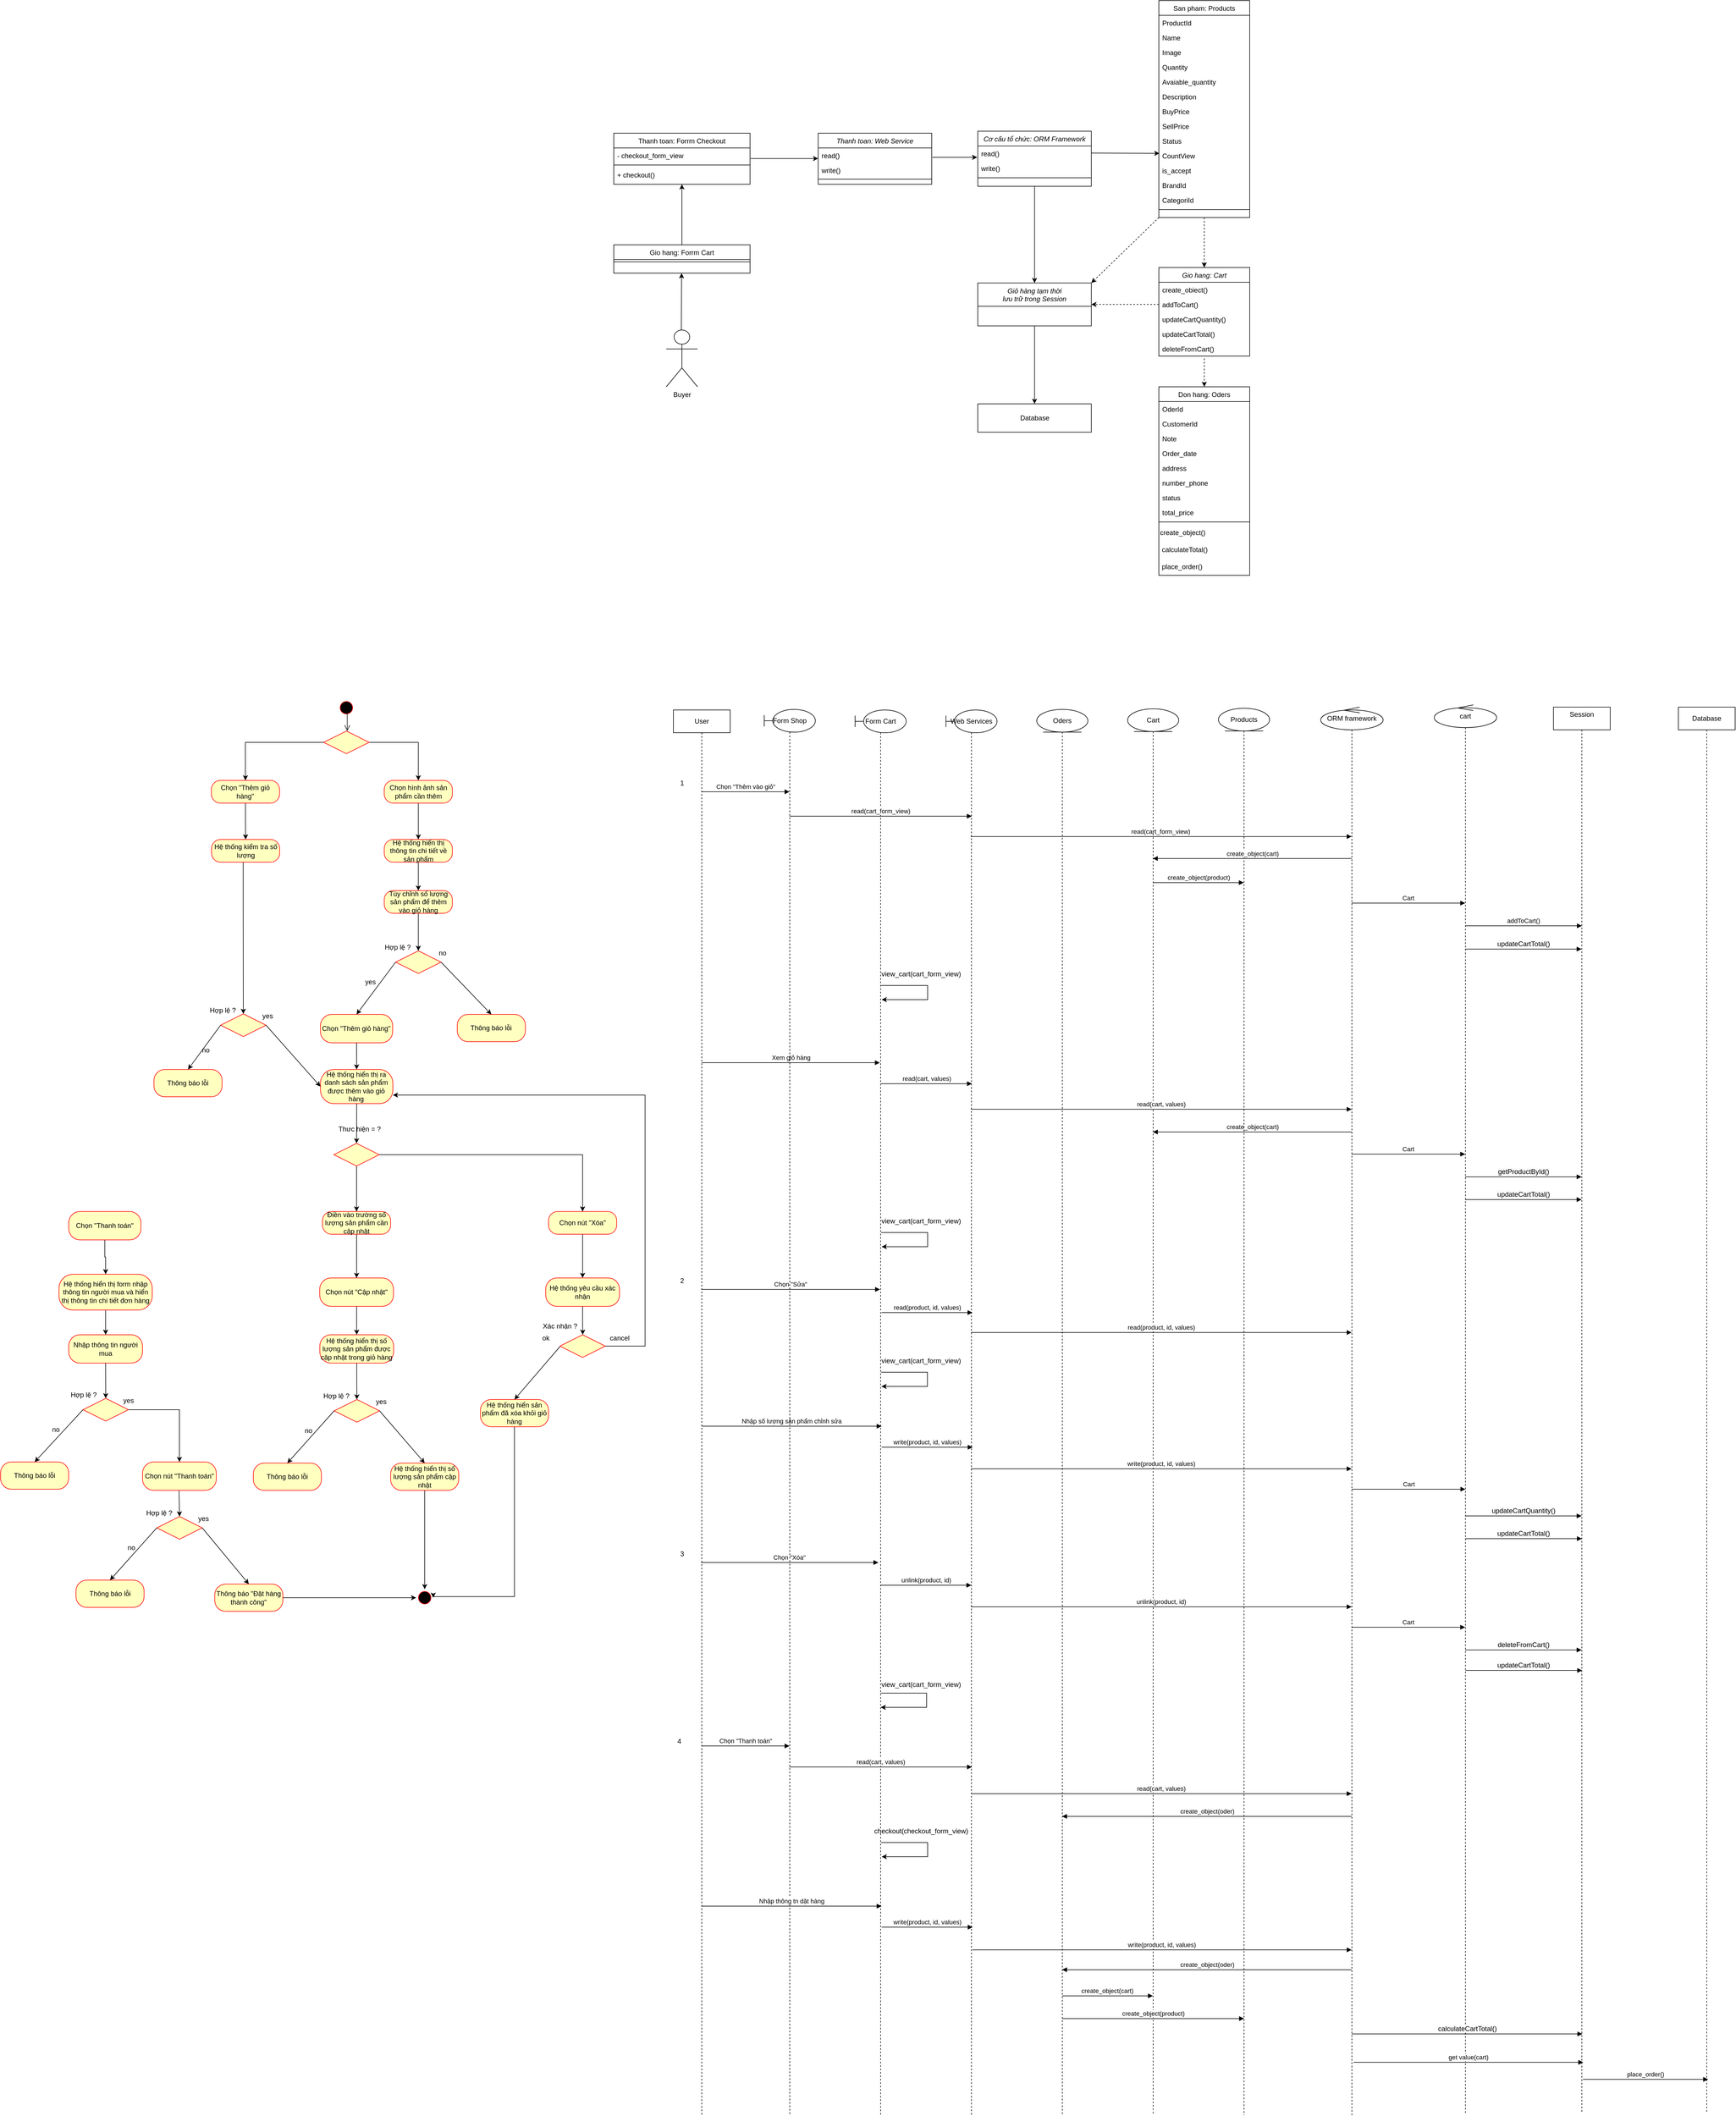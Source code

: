 <mxfile version="25.0.3">
  <diagram name="Trang-1" id="3bj7Tc4YlHhNv4XW5pl8">
    <mxGraphModel dx="1615" dy="857" grid="1" gridSize="10" guides="1" tooltips="1" connect="1" arrows="1" fold="1" page="1" pageScale="1" pageWidth="3300" pageHeight="4681" math="0" shadow="0">
      <root>
        <mxCell id="0" />
        <mxCell id="1" parent="0" />
        <mxCell id="vuQ9bUkvGoVayhiUfMBQ-1" value="" style="ellipse;html=1;shape=startState;fillColor=#000000;strokeColor=#ff0000;direction=south;" parent="1" vertex="1">
          <mxGeometry x="741.98" y="2877" width="30" height="30" as="geometry" />
        </mxCell>
        <mxCell id="vuQ9bUkvGoVayhiUfMBQ-6" style="edgeStyle=orthogonalEdgeStyle;rounded=0;orthogonalLoop=1;jettySize=auto;html=1;" parent="1" source="vuQ9bUkvGoVayhiUfMBQ-7" target="vuQ9bUkvGoVayhiUfMBQ-9" edge="1">
          <mxGeometry relative="1" as="geometry" />
        </mxCell>
        <mxCell id="vuQ9bUkvGoVayhiUfMBQ-7" value="Điền vào trường số lượng sản phẩm cần cập nhật" style="rounded=1;whiteSpace=wrap;html=1;arcSize=40;fontColor=#000000;fillColor=#ffffc0;strokeColor=#ff0000;" parent="1" vertex="1">
          <mxGeometry x="576.98" y="2212" width="120" height="40" as="geometry" />
        </mxCell>
        <mxCell id="vuQ9bUkvGoVayhiUfMBQ-8" style="edgeStyle=orthogonalEdgeStyle;rounded=0;orthogonalLoop=1;jettySize=auto;html=1;" parent="1" source="vuQ9bUkvGoVayhiUfMBQ-9" target="vuQ9bUkvGoVayhiUfMBQ-23" edge="1">
          <mxGeometry relative="1" as="geometry" />
        </mxCell>
        <mxCell id="vuQ9bUkvGoVayhiUfMBQ-9" value="Chọn nút &quot;Cập nhật&quot;" style="rounded=1;whiteSpace=wrap;html=1;arcSize=40;fontColor=#000000;fillColor=#ffffc0;strokeColor=#ff0000;" parent="1" vertex="1">
          <mxGeometry x="572.08" y="2329" width="130" height="50" as="geometry" />
        </mxCell>
        <mxCell id="vuQ9bUkvGoVayhiUfMBQ-10" value="" style="ellipse;html=1;shape=startState;fillColor=#000000;strokeColor=#ff0000;" parent="1" vertex="1">
          <mxGeometry x="604.07" y="1310" width="30" height="30" as="geometry" />
        </mxCell>
        <mxCell id="vuQ9bUkvGoVayhiUfMBQ-11" value="" style="edgeStyle=orthogonalEdgeStyle;html=1;verticalAlign=bottom;endArrow=open;endSize=8;strokeColor=#121212;rounded=0;entryX=0.5;entryY=0;entryDx=0;entryDy=0;" parent="1" edge="1">
          <mxGeometry relative="1" as="geometry">
            <mxPoint x="620.57" y="1366" as="targetPoint" />
            <mxPoint x="620.57" y="1336" as="sourcePoint" />
          </mxGeometry>
        </mxCell>
        <mxCell id="vuQ9bUkvGoVayhiUfMBQ-68" style="edgeStyle=orthogonalEdgeStyle;rounded=0;orthogonalLoop=1;jettySize=auto;html=1;entryX=0.5;entryY=0;entryDx=0;entryDy=0;" parent="1" source="vuQ9bUkvGoVayhiUfMBQ-12" target="vuQ9bUkvGoVayhiUfMBQ-66" edge="1">
          <mxGeometry relative="1" as="geometry" />
        </mxCell>
        <mxCell id="vuQ9bUkvGoVayhiUfMBQ-12" value="Chọn &quot;Thêm giỏ hàng&quot;" style="rounded=1;whiteSpace=wrap;html=1;arcSize=40;fontColor=#000000;fillColor=#ffffc0;strokeColor=#ff0000;" parent="1" vertex="1">
          <mxGeometry x="381.29" y="1453" width="120" height="40" as="geometry" />
        </mxCell>
        <mxCell id="vuQ9bUkvGoVayhiUfMBQ-14" value="" style="edgeStyle=orthogonalEdgeStyle;rounded=0;orthogonalLoop=1;jettySize=auto;html=1;" parent="1" source="vuQ9bUkvGoVayhiUfMBQ-15" target="vuQ9bUkvGoVayhiUfMBQ-20" edge="1">
          <mxGeometry relative="1" as="geometry" />
        </mxCell>
        <mxCell id="vuQ9bUkvGoVayhiUfMBQ-15" value="Hệ thống hiển thị ra danh sách sản phẩm được thêm vào giỏ hàng" style="rounded=1;whiteSpace=wrap;html=1;arcSize=40;fontColor=#000000;fillColor=#ffffc0;strokeColor=#ff0000;" parent="1" vertex="1">
          <mxGeometry x="573.43" y="1962" width="127.49" height="60" as="geometry" />
        </mxCell>
        <mxCell id="vuQ9bUkvGoVayhiUfMBQ-17" style="edgeStyle=orthogonalEdgeStyle;rounded=0;orthogonalLoop=1;jettySize=auto;html=1;entryX=0.5;entryY=0;entryDx=0;entryDy=0;" parent="1" source="vuQ9bUkvGoVayhiUfMBQ-20" target="vuQ9bUkvGoVayhiUfMBQ-7" edge="1">
          <mxGeometry relative="1" as="geometry" />
        </mxCell>
        <mxCell id="vuQ9bUkvGoVayhiUfMBQ-19" style="edgeStyle=orthogonalEdgeStyle;rounded=0;orthogonalLoop=1;jettySize=auto;html=1;entryX=0.5;entryY=0;entryDx=0;entryDy=0;" parent="1" source="vuQ9bUkvGoVayhiUfMBQ-20" target="vuQ9bUkvGoVayhiUfMBQ-55" edge="1">
          <mxGeometry relative="1" as="geometry" />
        </mxCell>
        <mxCell id="vuQ9bUkvGoVayhiUfMBQ-20" value="" style="rhombus;whiteSpace=wrap;html=1;fontColor=#000000;fillColor=#ffffc0;strokeColor=#ff0000;" parent="1" vertex="1">
          <mxGeometry x="596.98" y="2092" width="80" height="40" as="geometry" />
        </mxCell>
        <mxCell id="vuQ9bUkvGoVayhiUfMBQ-21" value="Thưc hiện = ?" style="text;html=1;align=center;verticalAlign=middle;resizable=0;points=[];autosize=1;strokeColor=none;fillColor=none;" parent="1" vertex="1">
          <mxGeometry x="591.71" y="2052" width="100" height="30" as="geometry" />
        </mxCell>
        <mxCell id="vuQ9bUkvGoVayhiUfMBQ-22" value="" style="edgeStyle=orthogonalEdgeStyle;rounded=0;orthogonalLoop=1;jettySize=auto;html=1;entryX=0.5;entryY=0;entryDx=0;entryDy=0;" parent="1" source="vuQ9bUkvGoVayhiUfMBQ-23" target="vuQ9bUkvGoVayhiUfMBQ-98" edge="1">
          <mxGeometry relative="1" as="geometry">
            <mxPoint x="637.13" y="2539" as="targetPoint" />
          </mxGeometry>
        </mxCell>
        <mxCell id="vuQ9bUkvGoVayhiUfMBQ-23" value="Hệ thống hiển thị số lượng sản phẩm được cập nhật trong giỏ hàng" style="rounded=1;whiteSpace=wrap;html=1;arcSize=40;fontColor=#000000;fillColor=#ffffc0;strokeColor=#ff0000;" parent="1" vertex="1">
          <mxGeometry x="572.28" y="2429" width="130" height="50" as="geometry" />
        </mxCell>
        <mxCell id="vuQ9bUkvGoVayhiUfMBQ-107" value="" style="edgeStyle=orthogonalEdgeStyle;rounded=0;orthogonalLoop=1;jettySize=auto;html=1;" parent="1" source="vuQ9bUkvGoVayhiUfMBQ-36" target="vuQ9bUkvGoVayhiUfMBQ-1" edge="1">
          <mxGeometry relative="1" as="geometry" />
        </mxCell>
        <mxCell id="vuQ9bUkvGoVayhiUfMBQ-36" value="Hệ thống hiển thị số lượng sản phẩm cập nhật" style="rounded=1;whiteSpace=wrap;html=1;arcSize=40;fontColor=#000000;fillColor=#ffffc0;strokeColor=#ff0000;" parent="1" vertex="1">
          <mxGeometry x="696.98" y="2655" width="120" height="48" as="geometry" />
        </mxCell>
        <mxCell id="vuQ9bUkvGoVayhiUfMBQ-54" style="edgeStyle=orthogonalEdgeStyle;rounded=0;orthogonalLoop=1;jettySize=auto;html=1;" parent="1" source="vuQ9bUkvGoVayhiUfMBQ-55" target="vuQ9bUkvGoVayhiUfMBQ-57" edge="1">
          <mxGeometry relative="1" as="geometry" />
        </mxCell>
        <mxCell id="vuQ9bUkvGoVayhiUfMBQ-55" value="Chọn nút &quot;Xóa&lt;span style=&quot;color: rgba(0, 0, 0, 0); font-family: monospace; font-size: 0px; text-align: start; text-wrap-mode: nowrap;&quot;&gt;%3CmxGraphModel%3E%3Croot%3E%3CmxCell%20id%3D%220%22%2F%3E%3CmxCell%20id%3D%221%22%20parent%3D%220%22%2F%3E%3CmxCell%20id%3D%222%22%20value%3D%22%22%20style%3D%22ellipse%3Bhtml%3D1%3Bshape%3DstartState%3BfillColor%3D%23000000%3BstrokeColor%3D%23ff0000%3B%22%20vertex%3D%221%22%20parent%3D%221%22%3E%3CmxGeometry%20x%3D%22641.58%22%20y%3D%221400%22%20width%3D%2230%22%20height%3D%2230%22%20as%3D%22geometry%22%2F%3E%3C%2FmxCell%3E%3CmxCell%20id%3D%223%22%20value%3D%22%22%20style%3D%22edgeStyle%3DorthogonalEdgeStyle%3Bhtml%3D1%3BverticalAlign%3Dbottom%3BendArrow%3Dopen%3BendSize%3D8%3BstrokeColor%3D%23121212%3Brounded%3D0%3BentryX%3D0.5%3BentryY%3D0%3BentryDx%3D0%3BentryDy%3D0%3B%22%20edge%3D%221%22%20target%3D%224%22%20parent%3D%221%22%3E%3CmxGeometry%20relative%3D%221%22%20as%3D%22geometry%22%3E%3CmxPoint%20x%3D%22659.08%22%20y%3D%221500%22%20as%3D%22targetPoint%22%2F%3E%3CmxPoint%20x%3D%22658.08%22%20y%3D%221426%22%20as%3D%22sourcePoint%22%2F%3E%3C%2FmxGeometry%3E%3C%2FmxCell%3E%3CmxCell%20id%3D%224%22%20value%3D%22Ch%E1%BB%8Dn%20%26quot%3BS%E1%BA%A3n%20ph%E1%BA%A9m%26quot%3B%22%20style%3D%22rounded%3D1%3BwhiteSpace%3Dwrap%3Bhtml%3D1%3BarcSize%3D40%3BfontColor%3D%23000000%3BfillColor%3D%23ffffc0%3BstrokeColor%3D%23ff0000%3B%22%20vertex%3D%221%22%20parent%3D%221%22%3E%3CmxGeometry%20x%3D%22598.08%22%20y%3D%221456%22%20width%3D%22120%22%20height%3D%2240%22%20as%3D%22geometry%22%2F%3E%3C%2FmxCell%3E%3CmxCell%20id%3D%225%22%20value%3D%22%22%20style%3D%22edgeStyle%3DorthogonalEdgeStyle%3Bhtml%3D1%3BverticalAlign%3Dbottom%3BendArrow%3Dopen%3BendSize%3D8%3BstrokeColor%3D%23171616%3Brounded%3D0%3BentryX%3D0.5%3BentryY%3D0%3BentryDx%3D0%3BentryDy%3D0%3B%22%20edge%3D%221%22%20source%3D%224%22%20target%3D%226%22%20parent%3D%221%22%3E%3CmxGeometry%20relative%3D%221%22%20as%3D%22geometry%22%3E%3CmxPoint%20x%3D%22659.08%22%20y%3D%221605%22%20as%3D%22targetPoint%22%2F%3E%3C%2FmxGeometry%3E%3C%2FmxCell%3E%3CmxCell%20id%3D%226%22%20value%3D%22H%E1%BB%87%20th%E1%BB%91ng%20hi%E1%BB%83n%20th%E1%BB%8B%20danh%20s%C3%A1ch%20s%E1%BA%A3n%20ph%E1%BA%A9m%22%20style%3D%22rounded%3D1%3BwhiteSpace%3Dwrap%3Bhtml%3D1%3BarcSize%3D40%3BfontColor%3D%23000000%3BfillColor%3D%23ffffc0%3BstrokeColor%3D%23ff0000%3B%22%20vertex%3D%221%22%20parent%3D%221%22%3E%3CmxGeometry%20x%3D%22594.53%22%20y%3D%221530%22%20width%3D%22127.49%22%20height%3D%2260%22%20as%3D%22geometry%22%2F%3E%3C%2FmxCell%3E%3CmxCell%20id%3D%227%22%20value%3D%22%22%20style%3D%22edgeStyle%3DorthogonalEdgeStyle%3Bhtml%3D1%3BverticalAlign%3Dbottom%3BendArrow%3Dopen%3BendSize%3D8%3BstrokeColor%3D%230a0a0a%3Brounded%3D0%3BentryX%3D0.5%3BentryY%3D0%3BentryDx%3D0%3BentryDy%3D0%3B%22%20edge%3D%221%22%20source%3D%226%22%20target%3D%2217%22%20parent%3D%221%22%3E%3CmxGeometry%20relative%3D%221%22%20as%3D%22geometry%22%3E%3CmxPoint%20x%3D%22658.28%22%20y%3D%221702%22%20as%3D%22targetPoint%22%2F%3E%3C%2FmxGeometry%3E%3C%2FmxCell%3E%3CmxCell%20id%3D%228%22%20style%3D%22edgeStyle%3DorthogonalEdgeStyle%3Brounded%3D0%3BorthogonalLoop%3D1%3BjettySize%3Dauto%3Bhtml%3D1%3BentryX%3D0.5%3BentryY%3D0%3BentryDx%3D0%3BentryDy%3D0%3B%22%20edge%3D%221%22%20source%3D%229%22%20target%3D%2216%22%20parent%3D%221%22%3E%3CmxGeometry%20relative%3D%221%22%20as%3D%22geometry%22%2F%3E%3C%2FmxCell%3E%3CmxCell%20id%3D%229%22%20value%3D%22%22%20style%3D%22rhombus%3BwhiteSpace%3Dwrap%3Bhtml%3D1%3BfontColor%3D%23000000%3BfillColor%3D%23ffffc0%3BstrokeColor%3D%23ff0000%3B%22%20vertex%3D%221%22%20parent%3D%221%22%3E%3CmxGeometry%20x%3D%22618.28%22%20y%3D%221759%22%20width%3D%2280%22%20height%3D%2240%22%20as%3D%22geometry%22%2F%3E%3C%2FmxCell%3E%3CmxCell%20id%3D%2210%22%20style%3D%22edgeStyle%3DorthogonalEdgeStyle%3Brounded%3D0%3BorthogonalLoop%3D1%3BjettySize%3Dauto%3Bhtml%3D1%3BentryX%3D0.5%3BentryY%3D1%3BentryDx%3D0%3BentryDy%3D0%3BexitX%3D0%3BexitY%3D0.5%3BexitDx%3D0%3BexitDy%3D0%3B%22%20edge%3D%221%22%20source%3D%229%22%20target%3D%2213%22%20parent%3D%221%22%3E%3CmxGeometry%20relative%3D%221%22%20as%3D%22geometry%22%3E%3CArray%20as%3D%22points%22%3E%3CmxPoint%20x%3D%22540%22%20y%3D%221779%22%2F%3E%3CmxPoint%20x%3D%22540%22%20y%3D%221955%22%2F%3E%3C%2FArray%3E%3C%2FmxGeometry%3E%3C%2FmxCell%3E%3CmxCell%20id%3D%2211%22%20value%3D%22no%22%20style%3D%22text%3Bhtml%3D1%3Balign%3Dcenter%3BverticalAlign%3Dmiddle%3Bresizable%3D0%3Bpoints%3D%5B%5D%3Bautosize%3D1%3BstrokeColor%3Dnone%3BfillColor%3Dnone%3B%22%20vertex%3D%221%22%20parent%3D%221%22%3E%3CmxGeometry%20x%3D%22576.74%22%20y%3D%221754%22%20width%3D%2231%22%20height%3D%2226%22%20as%3D%22geometry%22%2F%3E%3C%2FmxCell%3E%3CmxCell%20id%3D%2212%22%20value%3D%22yes%22%20style%3D%22text%3Bhtml%3D1%3Balign%3Dcenter%3BverticalAlign%3Dmiddle%3Bresizable%3D0%3Bpoints%3D%5B%5D%3Bautosize%3D1%3BstrokeColor%3Dnone%3BfillColor%3Dnone%3B%22%20vertex%3D%221%22%20parent%3D%221%22%3E%3CmxGeometry%20x%3D%22687.74%22%20y%3D%221754%22%20width%3D%2237%22%20height%3D%2226%22%20as%3D%22geometry%22%2F%3E%3C%2FmxCell%3E%3CmxCell%20id%3D%2213%22%20value%3D%22%22%20style%3D%22ellipse%3Bhtml%3D1%3Bshape%3DstartState%3BfillColor%3D%23000000%3BstrokeColor%3D%23ff0000%3Bdirection%3Dsouth%3B%22%20vertex%3D%221%22%20parent%3D%221%22%3E%3CmxGeometry%20x%3D%22643.08%22%20y%3D%221940%22%20width%3D%2230%22%20height%3D%2230%22%20as%3D%22geometry%22%2F%3E%3C%2FmxCell%3E%3CmxCell%20id%3D%2214%22%20value%3D%22Nh%E1%BA%ADp%20t%C3%AAn%20t%C3%ACm%20ki%E1%BA%BFm%22%20style%3D%22text%3Bhtml%3D1%3Balign%3Dcenter%3BverticalAlign%3Dmiddle%3Bresizable%3D0%3Bpoints%3D%5B%5D%3Bautosize%3D1%3BstrokeColor%3Dnone%3BfillColor%3Dnone%3B%22%20vertex%3D%221%22%20parent%3D%221%22%3E%3CmxGeometry%20x%3D%22596.58%22%20y%3D%221710%22%20width%3D%22120%22%20height%3D%2230%22%20as%3D%22geometry%22%2F%3E%3C%2FmxCell%3E%3CmxCell%20id%3D%2215%22%20style%3D%22edgeStyle%3DorthogonalEdgeStyle%3Brounded%3D0%3BorthogonalLoop%3D1%3BjettySize%3Dauto%3Bhtml%3D1%3BentryX%3D0.5%3BentryY%3D0%3BentryDx%3D0%3BentryDy%3D0%3B%22%20edge%3D%221%22%20source%3D%2216%22%20target%3D%2213%22%20parent%3D%221%22%3E%3CmxGeometry%20relative%3D%221%22%20as%3D%22geometry%22%3E%3CArray%20as%3D%22points%22%3E%3CmxPoint%20x%3D%22777%22%20y%3D%221955%22%2F%3E%3C%2FArray%3E%3C%2FmxGeometry%3E%3C%2FmxCell%3E%3CmxCell%20id%3D%2216%22%20value%3D%22H%E1%BB%87%20th%E1%BB%91ng%20hi%E1%BB%83n%20th%E1%BB%8B%20k%E1%BA%BFt%20qu%E1%BA%A3%20t%C3%ACm%20ki%E1%BA%BFm%22%20style%3D%22rounded%3D1%3BwhiteSpace%3Dwrap%3Bhtml%3D1%3BarcSize%3D40%3BfontColor%3D%23000000%3BfillColor%3D%23ffffc0%3BstrokeColor%3D%23ff0000%3B%22%20vertex%3D%221%22%20parent%3D%221%22%3E%3CmxGeometry%20x%3D%22716.58%22%20y%3D%221840%22%20width%3D%22120%22%20height%3D%2248%22%20as%3D%22geometry%22%2F%3E%3C%2FmxCell%3E%3CmxCell%20id%3D%2217%22%20value%3D%22Ch%E1%BB%8Dn%20v%C3%A0o%20thanh%20%26quot%3BT%C3%ACm%20ki%E1%BA%BFm%26quot%3B%22%20style%3D%22rounded%3D1%3BwhiteSpace%3Dwrap%3Bhtml%3D1%3BarcSize%3D40%3BfontColor%3D%23000000%3BfillColor%3D%23ffffc0%3BstrokeColor%3D%23ff0000%3B%22%20vertex%3D%221%22%20parent%3D%221%22%3E%3CmxGeometry%20x%3D%22598.28%22%20y%3D%221650%22%20width%3D%22120%22%20height%3D%2240%22%20as%3D%22geometry%22%2F%3E%3C%2FmxCell%3E%3CmxCell%20id%3D%2218%22%20value%3D%22%22%20style%3D%22edgeStyle%3DorthogonalEdgeStyle%3Bhtml%3D1%3BverticalAlign%3Dbottom%3BendArrow%3Dopen%3BendSize%3D8%3BstrokeColor%3D%230d0d0d%3Brounded%3D0%3BentryX%3D0.5%3BentryY%3D0%3BentryDx%3D0%3BentryDy%3D0%3BexitX%3D0.5%3BexitY%3D1%3BexitDx%3D0%3BexitDy%3D0%3B%22%20edge%3D%221%22%20source%3D%2217%22%20target%3D%229%22%20parent%3D%221%22%3E%3CmxGeometry%20relative%3D%221%22%20as%3D%22geometry%22%3E%3CmxPoint%20x%3D%22668%22%20y%3D%221660%22%20as%3D%22targetPoint%22%2F%3E%3CmxPoint%20x%3D%22668%22%20y%3D%221600%22%20as%3D%22sourcePoint%22%2F%3E%3CArray%20as%3D%22points%22%3E%3CmxPoint%20x%3D%22658%22%20y%3D%221759%22%2F%3E%3C%2FArray%3E%3C%2FmxGeometry%3E%3C%2FmxCell%3E%3C%2Froot%3E%3C%2FmxGraphModel%3E&lt;/span&gt;&quot;" style="rounded=1;whiteSpace=wrap;html=1;arcSize=40;fontColor=#000000;fillColor=#ffffc0;strokeColor=#ff0000;" parent="1" vertex="1">
          <mxGeometry x="975.13" y="2212" width="120" height="40" as="geometry" />
        </mxCell>
        <mxCell id="vuQ9bUkvGoVayhiUfMBQ-56" style="edgeStyle=orthogonalEdgeStyle;rounded=0;orthogonalLoop=1;jettySize=auto;html=1;" parent="1" source="vuQ9bUkvGoVayhiUfMBQ-57" edge="1">
          <mxGeometry relative="1" as="geometry">
            <mxPoint x="1035.35" y="2429" as="targetPoint" />
          </mxGeometry>
        </mxCell>
        <mxCell id="vuQ9bUkvGoVayhiUfMBQ-57" value="Hệ thống yêu cầu xác nhận" style="rounded=1;whiteSpace=wrap;html=1;arcSize=40;fontColor=#000000;fillColor=#ffffc0;strokeColor=#ff0000;" parent="1" vertex="1">
          <mxGeometry x="970.1" y="2329" width="130" height="50" as="geometry" />
        </mxCell>
        <mxCell id="vuQ9bUkvGoVayhiUfMBQ-59" value="" style="rhombus;whiteSpace=wrap;html=1;fontColor=#000000;fillColor=#ffffc0;strokeColor=#ff0000;" parent="1" vertex="1">
          <mxGeometry x="995.13" y="2429" width="80" height="40" as="geometry" />
        </mxCell>
        <mxCell id="vuQ9bUkvGoVayhiUfMBQ-60" value="Xác nhận ?" style="text;html=1;align=center;verticalAlign=middle;resizable=0;points=[];autosize=1;strokeColor=none;fillColor=none;" parent="1" vertex="1">
          <mxGeometry x="955.1" y="2399" width="80" height="30" as="geometry" />
        </mxCell>
        <mxCell id="vuQ9bUkvGoVayhiUfMBQ-61" style="edgeStyle=orthogonalEdgeStyle;rounded=0;orthogonalLoop=1;jettySize=auto;html=1;entryX=1;entryY=0.75;entryDx=0;entryDy=0;exitX=1;exitY=0.5;exitDx=0;exitDy=0;" parent="1" source="vuQ9bUkvGoVayhiUfMBQ-59" target="vuQ9bUkvGoVayhiUfMBQ-15" edge="1">
          <mxGeometry relative="1" as="geometry">
            <Array as="points">
              <mxPoint x="1145.13" y="2449" />
              <mxPoint x="1145.13" y="2007" />
            </Array>
          </mxGeometry>
        </mxCell>
        <mxCell id="vuQ9bUkvGoVayhiUfMBQ-62" value="cancel" style="text;html=1;align=center;verticalAlign=middle;resizable=0;points=[];autosize=1;strokeColor=none;fillColor=none;" parent="1" vertex="1">
          <mxGeometry x="1070.1" y="2420" width="60" height="30" as="geometry" />
        </mxCell>
        <mxCell id="vuQ9bUkvGoVayhiUfMBQ-63" value="ok" style="text;html=1;align=center;verticalAlign=middle;resizable=0;points=[];autosize=1;strokeColor=none;fillColor=none;" parent="1" vertex="1">
          <mxGeometry x="950.1" y="2420" width="40" height="30" as="geometry" />
        </mxCell>
        <mxCell id="vuQ9bUkvGoVayhiUfMBQ-69" style="edgeStyle=orthogonalEdgeStyle;rounded=0;orthogonalLoop=1;jettySize=auto;html=1;entryX=0.5;entryY=0;entryDx=0;entryDy=0;" parent="1" source="vuQ9bUkvGoVayhiUfMBQ-66" target="vuQ9bUkvGoVayhiUfMBQ-71" edge="1">
          <mxGeometry relative="1" as="geometry">
            <mxPoint x="563.14" y="1863" as="targetPoint" />
            <Array as="points">
              <mxPoint x="437.29" y="1663" />
              <mxPoint x="437.29" y="1663" />
            </Array>
          </mxGeometry>
        </mxCell>
        <mxCell id="vuQ9bUkvGoVayhiUfMBQ-66" value="Hệ thống kiểm tra số lượng" style="rounded=1;whiteSpace=wrap;html=1;arcSize=40;fontColor=#000000;fillColor=#ffffc0;strokeColor=#ff0000;" parent="1" vertex="1">
          <mxGeometry x="381.59" y="1557" width="120" height="40" as="geometry" />
        </mxCell>
        <mxCell id="vuQ9bUkvGoVayhiUfMBQ-71" value="" style="rhombus;whiteSpace=wrap;html=1;fontColor=#000000;fillColor=#ffffc0;strokeColor=#ff0000;" parent="1" vertex="1">
          <mxGeometry x="397.53" y="1864" width="80" height="40" as="geometry" />
        </mxCell>
        <mxCell id="vuQ9bUkvGoVayhiUfMBQ-72" value="Hợp lệ ?" style="text;html=1;align=center;verticalAlign=middle;resizable=0;points=[];autosize=1;strokeColor=none;fillColor=none;" parent="1" vertex="1">
          <mxGeometry x="366.03" y="1843" width="70" height="30" as="geometry" />
        </mxCell>
        <mxCell id="vuQ9bUkvGoVayhiUfMBQ-73" value="Thông báo lỗi" style="rounded=1;whiteSpace=wrap;html=1;arcSize=40;fontColor=#000000;fillColor=#ffffc0;strokeColor=#ff0000;" parent="1" vertex="1">
          <mxGeometry x="280.13" y="1962" width="120" height="48" as="geometry" />
        </mxCell>
        <mxCell id="vuQ9bUkvGoVayhiUfMBQ-74" value="" style="endArrow=classic;html=1;rounded=0;entryX=0.5;entryY=0;entryDx=0;entryDy=0;exitX=0;exitY=0.5;exitDx=0;exitDy=0;" parent="1" source="vuQ9bUkvGoVayhiUfMBQ-71" target="vuQ9bUkvGoVayhiUfMBQ-73" edge="1">
          <mxGeometry width="50" height="50" relative="1" as="geometry">
            <mxPoint x="192.19" y="1845" as="sourcePoint" />
            <mxPoint x="242.19" y="1795" as="targetPoint" />
          </mxGeometry>
        </mxCell>
        <mxCell id="vuQ9bUkvGoVayhiUfMBQ-75" value="no" style="text;html=1;align=center;verticalAlign=middle;resizable=0;points=[];autosize=1;strokeColor=none;fillColor=none;" parent="1" vertex="1">
          <mxGeometry x="351.14" y="1913" width="40" height="30" as="geometry" />
        </mxCell>
        <mxCell id="vuQ9bUkvGoVayhiUfMBQ-76" value="yes" style="text;html=1;align=center;verticalAlign=middle;resizable=0;points=[];autosize=1;strokeColor=none;fillColor=none;" parent="1" vertex="1">
          <mxGeometry x="459.59" y="1853" width="40" height="30" as="geometry" />
        </mxCell>
        <mxCell id="vuQ9bUkvGoVayhiUfMBQ-77" value="" style="endArrow=classic;html=1;rounded=0;entryX=0;entryY=0.5;entryDx=0;entryDy=0;exitX=1;exitY=0.5;exitDx=0;exitDy=0;" parent="1" source="vuQ9bUkvGoVayhiUfMBQ-71" target="vuQ9bUkvGoVayhiUfMBQ-15" edge="1">
          <mxGeometry width="50" height="50" relative="1" as="geometry">
            <mxPoint x="426.13" y="1903" as="sourcePoint" />
            <mxPoint x="518.43" y="1992" as="targetPoint" />
          </mxGeometry>
        </mxCell>
        <mxCell id="vuQ9bUkvGoVayhiUfMBQ-97" style="edgeStyle=orthogonalEdgeStyle;rounded=0;orthogonalLoop=1;jettySize=auto;html=1;entryX=0.5;entryY=0;entryDx=0;entryDy=0;" parent="1" source="vuQ9bUkvGoVayhiUfMBQ-78" target="vuQ9bUkvGoVayhiUfMBQ-80" edge="1">
          <mxGeometry relative="1" as="geometry" />
        </mxCell>
        <mxCell id="vuQ9bUkvGoVayhiUfMBQ-78" value="" style="rhombus;whiteSpace=wrap;html=1;fontColor=#000000;fillColor=#ffffc0;strokeColor=#ff0000;" parent="1" vertex="1">
          <mxGeometry x="579.07" y="1366" width="80" height="40" as="geometry" />
        </mxCell>
        <mxCell id="vuQ9bUkvGoVayhiUfMBQ-79" value="" style="endArrow=classic;html=1;rounded=0;entryX=0.5;entryY=0;entryDx=0;entryDy=0;exitX=0;exitY=0.5;exitDx=0;exitDy=0;" parent="1" source="vuQ9bUkvGoVayhiUfMBQ-78" target="vuQ9bUkvGoVayhiUfMBQ-12" edge="1">
          <mxGeometry width="50" height="50" relative="1" as="geometry">
            <mxPoint x="439.28" y="1677" as="sourcePoint" />
            <mxPoint x="525.28" y="1746" as="targetPoint" />
            <Array as="points">
              <mxPoint x="441.13" y="1386" />
            </Array>
          </mxGeometry>
        </mxCell>
        <mxCell id="vuQ9bUkvGoVayhiUfMBQ-95" value="" style="edgeStyle=orthogonalEdgeStyle;rounded=0;orthogonalLoop=1;jettySize=auto;html=1;" parent="1" source="vuQ9bUkvGoVayhiUfMBQ-80" target="vuQ9bUkvGoVayhiUfMBQ-81" edge="1">
          <mxGeometry relative="1" as="geometry" />
        </mxCell>
        <mxCell id="vuQ9bUkvGoVayhiUfMBQ-80" value="Chọn hình ảnh sản phẩm cần thêm" style="rounded=1;whiteSpace=wrap;html=1;arcSize=40;fontColor=#000000;fillColor=#ffffc0;strokeColor=#ff0000;" parent="1" vertex="1">
          <mxGeometry x="685.76" y="1453" width="120" height="40" as="geometry" />
        </mxCell>
        <mxCell id="vuQ9bUkvGoVayhiUfMBQ-94" value="" style="edgeStyle=orthogonalEdgeStyle;rounded=0;orthogonalLoop=1;jettySize=auto;html=1;" parent="1" source="vuQ9bUkvGoVayhiUfMBQ-81" target="vuQ9bUkvGoVayhiUfMBQ-82" edge="1">
          <mxGeometry relative="1" as="geometry" />
        </mxCell>
        <mxCell id="vuQ9bUkvGoVayhiUfMBQ-81" value="Hệ thống hiển thị thông tin chi tiết về sản phẩm" style="rounded=1;whiteSpace=wrap;html=1;arcSize=40;fontColor=#000000;fillColor=#ffffc0;strokeColor=#ff0000;" parent="1" vertex="1">
          <mxGeometry x="685.76" y="1557" width="120" height="40" as="geometry" />
        </mxCell>
        <mxCell id="vuQ9bUkvGoVayhiUfMBQ-93" style="edgeStyle=orthogonalEdgeStyle;rounded=0;orthogonalLoop=1;jettySize=auto;html=1;entryX=0.5;entryY=0;entryDx=0;entryDy=0;" parent="1" source="vuQ9bUkvGoVayhiUfMBQ-82" target="vuQ9bUkvGoVayhiUfMBQ-84" edge="1">
          <mxGeometry relative="1" as="geometry" />
        </mxCell>
        <mxCell id="vuQ9bUkvGoVayhiUfMBQ-82" value="Tùy chỉnh số lượng sản phẩm để thêm vào giỏ hàng" style="rounded=1;whiteSpace=wrap;html=1;arcSize=40;fontColor=#000000;fillColor=#ffffc0;strokeColor=#ff0000;" parent="1" vertex="1">
          <mxGeometry x="685.76" y="1647" width="120" height="40" as="geometry" />
        </mxCell>
        <mxCell id="vuQ9bUkvGoVayhiUfMBQ-96" value="" style="edgeStyle=orthogonalEdgeStyle;rounded=0;orthogonalLoop=1;jettySize=auto;html=1;" parent="1" source="vuQ9bUkvGoVayhiUfMBQ-83" target="vuQ9bUkvGoVayhiUfMBQ-15" edge="1">
          <mxGeometry relative="1" as="geometry" />
        </mxCell>
        <mxCell id="vuQ9bUkvGoVayhiUfMBQ-83" value="Chọn &quot;Thêm giỏ hàng&quot;" style="rounded=1;whiteSpace=wrap;html=1;arcSize=40;fontColor=#000000;fillColor=#ffffc0;strokeColor=#ff0000;" parent="1" vertex="1">
          <mxGeometry x="573.36" y="1865" width="127.24" height="50" as="geometry" />
        </mxCell>
        <mxCell id="vuQ9bUkvGoVayhiUfMBQ-84" value="" style="rhombus;whiteSpace=wrap;html=1;fontColor=#000000;fillColor=#ffffc0;strokeColor=#ff0000;" parent="1" vertex="1">
          <mxGeometry x="705.76" y="1753" width="80" height="40" as="geometry" />
        </mxCell>
        <mxCell id="vuQ9bUkvGoVayhiUfMBQ-85" value="Hợp lệ ?" style="text;html=1;align=center;verticalAlign=middle;resizable=0;points=[];autosize=1;strokeColor=none;fillColor=none;" parent="1" vertex="1">
          <mxGeometry x="674.26" y="1732" width="70" height="30" as="geometry" />
        </mxCell>
        <mxCell id="vuQ9bUkvGoVayhiUfMBQ-86" value="Thông báo lỗi" style="rounded=1;whiteSpace=wrap;html=1;arcSize=40;fontColor=#000000;fillColor=#ffffc0;strokeColor=#ff0000;" parent="1" vertex="1">
          <mxGeometry x="814.33" y="1865" width="120" height="48" as="geometry" />
        </mxCell>
        <mxCell id="vuQ9bUkvGoVayhiUfMBQ-87" value="" style="endArrow=classic;html=1;rounded=0;entryX=0.5;entryY=0;entryDx=0;entryDy=0;exitX=1;exitY=0.5;exitDx=0;exitDy=0;" parent="1" source="vuQ9bUkvGoVayhiUfMBQ-84" target="vuQ9bUkvGoVayhiUfMBQ-86" edge="1">
          <mxGeometry width="50" height="50" relative="1" as="geometry">
            <mxPoint x="481.58" y="1725" as="sourcePoint" />
            <mxPoint x="531.58" y="1675" as="targetPoint" />
          </mxGeometry>
        </mxCell>
        <mxCell id="vuQ9bUkvGoVayhiUfMBQ-88" value="yes" style="text;html=1;align=center;verticalAlign=middle;resizable=0;points=[];autosize=1;strokeColor=none;fillColor=none;" parent="1" vertex="1">
          <mxGeometry x="640.53" y="1793" width="40" height="30" as="geometry" />
        </mxCell>
        <mxCell id="vuQ9bUkvGoVayhiUfMBQ-89" value="no" style="text;html=1;align=center;verticalAlign=middle;resizable=0;points=[];autosize=1;strokeColor=none;fillColor=none;" parent="1" vertex="1">
          <mxGeometry x="767.82" y="1742" width="40" height="30" as="geometry" />
        </mxCell>
        <mxCell id="vuQ9bUkvGoVayhiUfMBQ-90" value="" style="endArrow=classic;html=1;rounded=0;entryX=0.5;entryY=0;entryDx=0;entryDy=0;exitX=0;exitY=0.5;exitDx=0;exitDy=0;" parent="1" source="vuQ9bUkvGoVayhiUfMBQ-84" target="vuQ9bUkvGoVayhiUfMBQ-83" edge="1">
          <mxGeometry width="50" height="50" relative="1" as="geometry">
            <mxPoint x="715.52" y="1783" as="sourcePoint" />
            <mxPoint x="633.52" y="1875" as="targetPoint" />
          </mxGeometry>
        </mxCell>
        <mxCell id="vuQ9bUkvGoVayhiUfMBQ-98" value="" style="rhombus;whiteSpace=wrap;html=1;fontColor=#000000;fillColor=#ffffc0;strokeColor=#ff0000;" parent="1" vertex="1">
          <mxGeometry x="597.53" y="2543" width="80" height="40" as="geometry" />
        </mxCell>
        <mxCell id="vuQ9bUkvGoVayhiUfMBQ-99" value="Hợp lệ ?" style="text;html=1;align=center;verticalAlign=middle;resizable=0;points=[];autosize=1;strokeColor=none;fillColor=none;" parent="1" vertex="1">
          <mxGeometry x="566.03" y="2522" width="70" height="30" as="geometry" />
        </mxCell>
        <mxCell id="vuQ9bUkvGoVayhiUfMBQ-100" value="Thông báo lỗi" style="rounded=1;whiteSpace=wrap;html=1;arcSize=40;fontColor=#000000;fillColor=#ffffc0;strokeColor=#ff0000;" parent="1" vertex="1">
          <mxGeometry x="455.13" y="2655" width="120" height="48" as="geometry" />
        </mxCell>
        <mxCell id="vuQ9bUkvGoVayhiUfMBQ-101" value="" style="endArrow=classic;html=1;rounded=0;entryX=0.5;entryY=0;entryDx=0;entryDy=0;exitX=0;exitY=0.5;exitDx=0;exitDy=0;" parent="1" source="vuQ9bUkvGoVayhiUfMBQ-98" target="vuQ9bUkvGoVayhiUfMBQ-100" edge="1">
          <mxGeometry width="50" height="50" relative="1" as="geometry">
            <mxPoint x="373.35" y="2515" as="sourcePoint" />
            <mxPoint x="423.35" y="2465" as="targetPoint" />
          </mxGeometry>
        </mxCell>
        <mxCell id="vuQ9bUkvGoVayhiUfMBQ-102" value="no" style="text;html=1;align=center;verticalAlign=middle;resizable=0;points=[];autosize=1;strokeColor=none;fillColor=none;" parent="1" vertex="1">
          <mxGeometry x="532.3" y="2583" width="40" height="30" as="geometry" />
        </mxCell>
        <mxCell id="vuQ9bUkvGoVayhiUfMBQ-103" value="yes" style="text;html=1;align=center;verticalAlign=middle;resizable=0;points=[];autosize=1;strokeColor=none;fillColor=none;" parent="1" vertex="1">
          <mxGeometry x="659.59" y="2532" width="40" height="30" as="geometry" />
        </mxCell>
        <mxCell id="vuQ9bUkvGoVayhiUfMBQ-104" value="" style="endArrow=classic;html=1;rounded=0;entryX=0.5;entryY=0;entryDx=0;entryDy=0;exitX=1;exitY=0.5;exitDx=0;exitDy=0;" parent="1" source="vuQ9bUkvGoVayhiUfMBQ-98" target="vuQ9bUkvGoVayhiUfMBQ-36" edge="1">
          <mxGeometry width="50" height="50" relative="1" as="geometry">
            <mxPoint x="607.13" y="2573" as="sourcePoint" />
            <mxPoint x="525.13" y="2665" as="targetPoint" />
          </mxGeometry>
        </mxCell>
        <mxCell id="vuQ9bUkvGoVayhiUfMBQ-108" style="edgeStyle=orthogonalEdgeStyle;rounded=0;orthogonalLoop=1;jettySize=auto;html=1;entryX=0.5;entryY=0;entryDx=0;entryDy=0;" parent="1" source="vuQ9bUkvGoVayhiUfMBQ-105" target="vuQ9bUkvGoVayhiUfMBQ-1" edge="1">
          <mxGeometry relative="1" as="geometry">
            <Array as="points">
              <mxPoint x="915.13" y="2890" />
              <mxPoint x="772.13" y="2890" />
            </Array>
          </mxGeometry>
        </mxCell>
        <mxCell id="vuQ9bUkvGoVayhiUfMBQ-105" value="Hệ thống hiển sản phẩm đã xóa khỏi giỏ hàng" style="rounded=1;whiteSpace=wrap;html=1;arcSize=40;fontColor=#000000;fillColor=#ffffc0;strokeColor=#ff0000;" parent="1" vertex="1">
          <mxGeometry x="855.13" y="2543" width="120" height="48" as="geometry" />
        </mxCell>
        <mxCell id="vuQ9bUkvGoVayhiUfMBQ-106" value="" style="endArrow=classic;html=1;rounded=0;entryX=0.5;entryY=0;entryDx=0;entryDy=0;exitX=0;exitY=0.5;exitDx=0;exitDy=0;" parent="1" target="vuQ9bUkvGoVayhiUfMBQ-105" edge="1">
          <mxGeometry width="50" height="50" relative="1" as="geometry">
            <mxPoint x="995.13" y="2450" as="sourcePoint" />
            <mxPoint x="913.13" y="2542" as="targetPoint" />
          </mxGeometry>
        </mxCell>
        <mxCell id="RLVwfN2EtQvOp3pTMU2c-194" value="User" style="shape=umlLifeline;perimeter=lifelinePerimeter;whiteSpace=wrap;html=1;container=1;dropTarget=0;collapsible=0;recursiveResize=0;outlineConnect=0;portConstraint=eastwest;newEdgeStyle={&quot;curved&quot;:0,&quot;rounded&quot;:0};" parent="1" vertex="1">
          <mxGeometry x="1195" y="1329" width="100" height="2474" as="geometry" />
        </mxCell>
        <mxCell id="RLVwfN2EtQvOp3pTMU2c-195" value="Form Cart" style="shape=umlLifeline;perimeter=lifelinePerimeter;whiteSpace=wrap;html=1;container=1;dropTarget=0;collapsible=0;recursiveResize=0;outlineConnect=0;portConstraint=eastwest;newEdgeStyle={&quot;curved&quot;:0,&quot;rounded&quot;:0};participant=umlBoundary;" parent="1" vertex="1">
          <mxGeometry x="1515" y="1329" width="90" height="2474" as="geometry" />
        </mxCell>
        <mxCell id="RLVwfN2EtQvOp3pTMU2c-196" value="ORM framework" style="shape=umlLifeline;perimeter=lifelinePerimeter;whiteSpace=wrap;html=1;container=1;dropTarget=0;collapsible=0;recursiveResize=0;outlineConnect=0;portConstraint=eastwest;newEdgeStyle={&quot;curved&quot;:0,&quot;rounded&quot;:0};participant=umlControl;" parent="1" vertex="1">
          <mxGeometry x="2335" y="1324" width="110" height="2479" as="geometry" />
        </mxCell>
        <mxCell id="RLVwfN2EtQvOp3pTMU2c-202" value="Chọn &quot;Xóa&quot;" style="html=1;verticalAlign=bottom;endArrow=block;curved=0;rounded=0;" parent="1" edge="1">
          <mxGeometry x="-0.002" width="80" relative="1" as="geometry">
            <mxPoint x="1243.99" y="2830" as="sourcePoint" />
            <mxPoint x="1556.0" y="2830" as="targetPoint" />
            <mxPoint as="offset" />
          </mxGeometry>
        </mxCell>
        <mxCell id="RLVwfN2EtQvOp3pTMU2c-203" value="Chọn &quot;Thêm vào giỏ&quot;" style="html=1;verticalAlign=bottom;endArrow=block;curved=0;rounded=0;" parent="1" edge="1">
          <mxGeometry x="-0.002" width="80" relative="1" as="geometry">
            <mxPoint x="1244.447" y="1473.0" as="sourcePoint" />
            <mxPoint x="1399.5" y="1473.0" as="targetPoint" />
            <mxPoint as="offset" />
          </mxGeometry>
        </mxCell>
        <mxCell id="RLVwfN2EtQvOp3pTMU2c-204" value="read(cart_form_view)" style="html=1;verticalAlign=bottom;endArrow=block;curved=0;rounded=0;" parent="1" edge="1">
          <mxGeometry x="-0.002" width="80" relative="1" as="geometry">
            <mxPoint x="1718.682" y="1551.84" as="sourcePoint" />
            <mxPoint x="2389.5" y="1551.84" as="targetPoint" />
            <mxPoint as="offset" />
          </mxGeometry>
        </mxCell>
        <mxCell id="RLVwfN2EtQvOp3pTMU2c-205" value="Web Services" style="shape=umlLifeline;perimeter=lifelinePerimeter;whiteSpace=wrap;html=1;container=1;dropTarget=0;collapsible=0;recursiveResize=0;outlineConnect=0;portConstraint=eastwest;newEdgeStyle={&quot;curved&quot;:0,&quot;rounded&quot;:0};participant=umlBoundary;" parent="1" vertex="1">
          <mxGeometry x="1675" y="1329" width="90" height="2474" as="geometry" />
        </mxCell>
        <mxCell id="RLVwfN2EtQvOp3pTMU2c-207" value="Cart" style="shape=umlLifeline;perimeter=lifelinePerimeter;whiteSpace=wrap;html=1;container=1;dropTarget=0;collapsible=0;recursiveResize=0;outlineConnect=0;portConstraint=eastwest;newEdgeStyle={&quot;curved&quot;:0,&quot;rounded&quot;:0};participant=umlEntity;" parent="1" vertex="1">
          <mxGeometry x="1995" y="1327" width="90" height="2476" as="geometry" />
        </mxCell>
        <mxCell id="RLVwfN2EtQvOp3pTMU2c-213" value="Xem giỏ hàng" style="html=1;verticalAlign=bottom;endArrow=block;curved=0;rounded=0;" parent="1" edge="1">
          <mxGeometry x="-0.002" width="80" relative="1" as="geometry">
            <mxPoint x="1245.0" y="1950" as="sourcePoint" />
            <mxPoint x="1558.52" y="1950" as="targetPoint" />
            <mxPoint as="offset" />
          </mxGeometry>
        </mxCell>
        <mxCell id="RLVwfN2EtQvOp3pTMU2c-214" value="read(cart, values)" style="html=1;verticalAlign=bottom;endArrow=block;curved=0;rounded=0;" parent="1" edge="1">
          <mxGeometry x="-0.002" width="80" relative="1" as="geometry">
            <mxPoint x="1719.071" y="2032" as="sourcePoint" />
            <mxPoint x="2389.5" y="2032" as="targetPoint" />
            <mxPoint as="offset" />
          </mxGeometry>
        </mxCell>
        <mxCell id="RLVwfN2EtQvOp3pTMU2c-216" value="create_object(cart)" style="html=1;verticalAlign=bottom;endArrow=block;curved=0;rounded=0;" parent="1" edge="1">
          <mxGeometry x="-0.002" width="80" relative="1" as="geometry">
            <mxPoint x="2389.5" y="2072" as="sourcePoint" />
            <mxPoint x="2039.582" y="2072" as="targetPoint" />
            <mxPoint as="offset" />
          </mxGeometry>
        </mxCell>
        <mxCell id="RLVwfN2EtQvOp3pTMU2c-217" value="1" style="text;html=1;align=center;verticalAlign=middle;resizable=0;points=[];autosize=1;strokeColor=none;fillColor=none;" parent="1" vertex="1">
          <mxGeometry x="1195" y="1443" width="30" height="30" as="geometry" />
        </mxCell>
        <mxCell id="RLVwfN2EtQvOp3pTMU2c-219" value="2" style="text;html=1;align=center;verticalAlign=middle;resizable=0;points=[];autosize=1;strokeColor=none;fillColor=none;" parent="1" vertex="1">
          <mxGeometry x="1195" y="2319" width="30" height="30" as="geometry" />
        </mxCell>
        <mxCell id="RLVwfN2EtQvOp3pTMU2c-222" value="view_cart(cart_form_view)" style="text;html=1;align=center;verticalAlign=middle;resizable=0;points=[];autosize=1;strokeColor=none;fillColor=none;" parent="1" vertex="1">
          <mxGeometry x="1551.37" y="2214" width="160" height="30" as="geometry" />
        </mxCell>
        <mxCell id="RLVwfN2EtQvOp3pTMU2c-223" value="" style="endArrow=classic;html=1;rounded=0;" parent="1" edge="1">
          <mxGeometry width="50" height="50" relative="1" as="geometry">
            <mxPoint x="1560.87" y="2249" as="sourcePoint" />
            <mxPoint x="1561.87" y="2274" as="targetPoint" />
            <Array as="points">
              <mxPoint x="1642.8" y="2249" />
              <mxPoint x="1642.8" y="2274" />
            </Array>
          </mxGeometry>
        </mxCell>
        <mxCell id="RLVwfN2EtQvOp3pTMU2c-224" value="Chọn &quot;Sửa&quot;" style="html=1;verticalAlign=bottom;endArrow=block;curved=0;rounded=0;" parent="1" edge="1">
          <mxGeometry x="-0.002" width="80" relative="1" as="geometry">
            <mxPoint x="1244.447" y="2349.23" as="sourcePoint" />
            <mxPoint x="1558.9" y="2349.23" as="targetPoint" />
            <mxPoint as="offset" />
          </mxGeometry>
        </mxCell>
        <mxCell id="RLVwfN2EtQvOp3pTMU2c-225" value="read(product, id, values)" style="html=1;verticalAlign=bottom;endArrow=block;curved=0;rounded=0;" parent="1" edge="1">
          <mxGeometry x="-0.002" width="80" relative="1" as="geometry">
            <mxPoint x="1719.071" y="2425" as="sourcePoint" />
            <mxPoint x="2389.5" y="2425" as="targetPoint" />
            <mxPoint as="offset" />
          </mxGeometry>
        </mxCell>
        <mxCell id="RLVwfN2EtQvOp3pTMU2c-227" value="unlink(product, id)" style="html=1;verticalAlign=bottom;endArrow=block;curved=0;rounded=0;" parent="1" edge="1">
          <mxGeometry x="-0.002" width="80" relative="1" as="geometry">
            <mxPoint x="1719.071" y="2908" as="sourcePoint" />
            <mxPoint x="2389.5" y="2908" as="targetPoint" />
            <mxPoint as="offset" />
          </mxGeometry>
        </mxCell>
        <mxCell id="RLVwfN2EtQvOp3pTMU2c-229" value="Products" style="shape=umlLifeline;perimeter=lifelinePerimeter;whiteSpace=wrap;html=1;container=1;dropTarget=0;collapsible=0;recursiveResize=0;outlineConnect=0;portConstraint=eastwest;newEdgeStyle={&quot;curved&quot;:0,&quot;rounded&quot;:0};participant=umlEntity;" parent="1" vertex="1">
          <mxGeometry x="2155" y="1326" width="90" height="2477" as="geometry" />
        </mxCell>
        <mxCell id="RLVwfN2EtQvOp3pTMU2c-233" value="3&lt;span style=&quot;color: rgba(0, 0, 0, 0); font-family: monospace; font-size: 0px; text-align: start;&quot;&gt;%3CmxGraphModel%3E%3Croot%3E%3CmxCell%20id%3D%220%22%2F%3E%3CmxCell%20id%3D%221%22%20parent%3D%220%22%2F%3E%3CmxCell%20id%3D%222%22%20value%3D%22%26lt%3Bdiv%26gt%3B%26lt%3Bdiv%26gt%3BPostgreSQL%26lt%3B%2Fdiv%26gt%3B%26lt%3B%2Fdiv%26gt%3B%26lt%3Bdiv%26gt%3B%26lt%3Bbr%26gt%3B%26lt%3B%2Fdiv%26gt%3B%22%20style%3D%22shape%3DumlLifeline%3Bperimeter%3DlifelinePerimeter%3BwhiteSpace%3Dwrap%3Bhtml%3D1%3Bcontainer%3D1%3BdropTarget%3D0%3Bcollapsible%3D0%3BrecursiveResize%3D0%3BoutlineConnect%3D0%3BportConstraint%3Deastwest%3BnewEdgeStyle%3D%7B%26quot%3Bcurved%26quot%3B%3A0%2C%26quot%3Brounded%26quot%3B%3A0%7D%3B%22%20vertex%3D%221%22%20parent%3D%221%22%3E%3CmxGeometry%20x%3D%222875.55%22%20y%3D%22760%22%20width%3D%22100%22%20height%3D%22750%22%20as%3D%22geometry%22%2F%3E%3C%2FmxCell%3E%3CmxCell%20id%3D%223%22%20value%3D%22place_order()%22%20style%3D%22html%3D1%3BverticalAlign%3Dbottom%3BendArrow%3Dblock%3Bcurved%3D0%3Brounded%3D0%3B%22%20edge%3D%221%22%20parent%3D%221%22%3E%3CmxGeometry%20x%3D%22-0.002%22%20width%3D%2280%22%20relative%3D%221%22%20as%3D%22geometry%22%3E%3CmxPoint%20x%3D%223109.5%22%20y%3D%221481%22%20as%3D%22sourcePoint%22%2F%3E%3CmxPoint%20x%3D%222925.05%22%20y%3D%221481%22%20as%3D%22targetPoint%22%2F%3E%3CmxPoint%20as%3D%22offset%22%2F%3E%3C%2FmxGeometry%3E%3C%2FmxCell%3E%3CmxCell%20id%3D%224%22%20value%3D%22send_order_email()%22%20style%3D%22html%3D1%3BverticalAlign%3Dbottom%3BendArrow%3Dblock%3Bcurved%3D0%3Brounded%3D0%3B%22%20edge%3D%221%22%20parent%3D%221%22%3E%3CmxGeometry%20x%3D%22-0.002%22%20width%3D%2280%22%20relative%3D%221%22%20as%3D%22geometry%22%3E%3CmxPoint%20x%3D%222925.05%22%20y%3D%221441%22%20as%3D%22sourcePoint%22%2F%3E%3CmxPoint%20x%3D%223109.5%22%20y%3D%221441%22%20as%3D%22targetPoint%22%2F%3E%3CmxPoint%20as%3D%22offset%22%2F%3E%3C%2FmxGeometry%3E%3C%2FmxCell%3E%3CmxCell%20id%3D%225%22%20value%3D%22Mail%22%20style%3D%22shape%3DumlLifeline%3Bperimeter%3DlifelinePerimeter%3BwhiteSpace%3Dwrap%3Bhtml%3D1%3Bcontainer%3D1%3BdropTarget%3D0%3Bcollapsible%3D0%3BrecursiveResize%3D0%3BoutlineConnect%3D0%3BportConstraint%3Deastwest%3BnewEdgeStyle%3D%7B%26quot%3Bcurved%26quot%3B%3A0%2C%26quot%3Brounded%26quot%3B%3A0%7D%3B%22%20vertex%3D%221%22%20parent%3D%221%22%3E%3CmxGeometry%20x%3D%223060%22%20y%3D%22760%22%20width%3D%22100%22%20height%3D%22750%22%20as%3D%22geometry%22%2F%3E%3C%2FmxCell%3E%3C%2Froot%3E%3C%2FmxGraphModel%3E&lt;/span&gt;" style="text;html=1;align=center;verticalAlign=middle;resizable=0;points=[];autosize=1;strokeColor=none;fillColor=none;" parent="1" vertex="1">
          <mxGeometry x="1195" y="2800" width="30" height="30" as="geometry" />
        </mxCell>
        <mxCell id="RLVwfN2EtQvOp3pTMU2c-236" value="Nhập số lượng sản phẩm chỉnh sửa" style="html=1;verticalAlign=bottom;endArrow=block;curved=0;rounded=0;" parent="1" edge="1">
          <mxGeometry x="-0.002" width="80" relative="1" as="geometry">
            <mxPoint x="1245.0" y="2590" as="sourcePoint" />
            <mxPoint x="1561.62" y="2590" as="targetPoint" />
            <mxPoint as="offset" />
          </mxGeometry>
        </mxCell>
        <mxCell id="RLVwfN2EtQvOp3pTMU2c-237" value="write(product, id, values)" style="html=1;verticalAlign=bottom;endArrow=block;curved=0;rounded=0;" parent="1" edge="1">
          <mxGeometry x="-0.002" width="80" relative="1" as="geometry">
            <mxPoint x="1719.071" y="2665" as="sourcePoint" />
            <mxPoint x="2389.5" y="2665" as="targetPoint" />
            <mxPoint as="offset" />
          </mxGeometry>
        </mxCell>
        <mxCell id="RLVwfN2EtQvOp3pTMU2c-238" value="read(cart, values)" style="html=1;verticalAlign=bottom;endArrow=block;curved=0;rounded=0;" parent="1" edge="1">
          <mxGeometry x="-0.002" width="80" relative="1" as="geometry">
            <mxPoint x="1560.624" y="1987" as="sourcePoint" />
            <mxPoint x="1720.8" y="1987" as="targetPoint" />
            <mxPoint as="offset" />
          </mxGeometry>
        </mxCell>
        <mxCell id="RLVwfN2EtQvOp3pTMU2c-239" value="read(cart_form_view)" style="html=1;verticalAlign=bottom;endArrow=block;curved=0;rounded=0;" parent="1" edge="1">
          <mxGeometry x="-0.002" width="80" relative="1" as="geometry">
            <mxPoint x="1399.63" y="1516" as="sourcePoint" />
            <mxPoint x="1720.5" y="1516" as="targetPoint" />
            <mxPoint as="offset" />
          </mxGeometry>
        </mxCell>
        <mxCell id="RLVwfN2EtQvOp3pTMU2c-241" value="read(product, id, values)" style="html=1;verticalAlign=bottom;endArrow=block;curved=0;rounded=0;" parent="1" edge="1">
          <mxGeometry x="-0.002" width="80" relative="1" as="geometry">
            <mxPoint x="1561.504" y="2390" as="sourcePoint" />
            <mxPoint x="1721.68" y="2390" as="targetPoint" />
            <mxPoint as="offset" />
          </mxGeometry>
        </mxCell>
        <mxCell id="RLVwfN2EtQvOp3pTMU2c-242" value="view_cart(cart_form_view)" style="text;html=1;align=center;verticalAlign=middle;resizable=0;points=[];autosize=1;strokeColor=none;fillColor=none;" parent="1" vertex="1">
          <mxGeometry x="1551" y="3030" width="160" height="30" as="geometry" />
        </mxCell>
        <mxCell id="RLVwfN2EtQvOp3pTMU2c-243" value="" style="endArrow=classic;html=1;rounded=0;" parent="1" edge="1">
          <mxGeometry width="50" height="50" relative="1" as="geometry">
            <mxPoint x="1560.074" y="3060" as="sourcePoint" />
            <mxPoint x="1560.074" y="3085" as="targetPoint" />
            <Array as="points">
              <mxPoint x="1641" y="3060" />
              <mxPoint x="1641" y="3085" />
            </Array>
          </mxGeometry>
        </mxCell>
        <mxCell id="RLVwfN2EtQvOp3pTMU2c-244" value="write(product, id, values)" style="html=1;verticalAlign=bottom;endArrow=block;curved=0;rounded=0;" parent="1" edge="1">
          <mxGeometry x="-0.002" width="80" relative="1" as="geometry">
            <mxPoint x="1561.874" y="2627" as="sourcePoint" />
            <mxPoint x="1722.05" y="2627" as="targetPoint" />
            <mxPoint as="offset" />
          </mxGeometry>
        </mxCell>
        <mxCell id="RLVwfN2EtQvOp3pTMU2c-245" value="unlink(product, id)" style="html=1;verticalAlign=bottom;endArrow=block;curved=0;rounded=0;" parent="1" edge="1">
          <mxGeometry x="-0.002" width="80" relative="1" as="geometry">
            <mxPoint x="1559.504" y="2870" as="sourcePoint" />
            <mxPoint x="1719.68" y="2870" as="targetPoint" />
            <mxPoint as="offset" />
          </mxGeometry>
        </mxCell>
        <mxCell id="RLVwfN2EtQvOp3pTMU2c-246" value="&lt;div&gt;Session&lt;/div&gt;&lt;div&gt;&lt;br&gt;&lt;/div&gt;" style="shape=umlLifeline;perimeter=lifelinePerimeter;whiteSpace=wrap;html=1;container=1;dropTarget=0;collapsible=0;recursiveResize=0;outlineConnect=0;portConstraint=eastwest;newEdgeStyle={&quot;curved&quot;:0,&quot;rounded&quot;:0};" parent="1" vertex="1">
          <mxGeometry x="2745" y="1324" width="100" height="2476" as="geometry" />
        </mxCell>
        <mxCell id="RLVwfN2EtQvOp3pTMU2c-247" value="cart" style="shape=umlLifeline;perimeter=lifelinePerimeter;whiteSpace=wrap;html=1;container=1;dropTarget=0;collapsible=0;recursiveResize=0;outlineConnect=0;portConstraint=eastwest;newEdgeStyle={&quot;curved&quot;:0,&quot;rounded&quot;:0};participant=umlControl;" parent="1" vertex="1">
          <mxGeometry x="2535" y="1320" width="110" height="2480" as="geometry" />
        </mxCell>
        <mxCell id="RLVwfN2EtQvOp3pTMU2c-250" value="Cart" style="html=1;verticalAlign=bottom;endArrow=block;curved=0;rounded=0;" parent="1" edge="1">
          <mxGeometry x="-0.002" width="80" relative="1" as="geometry">
            <mxPoint x="2389.759" y="2700.94" as="sourcePoint" />
            <mxPoint x="2589.87" y="2700.94" as="targetPoint" />
            <mxPoint as="offset" />
          </mxGeometry>
        </mxCell>
        <mxCell id="RLVwfN2EtQvOp3pTMU2c-251" value="Cart" style="html=1;verticalAlign=bottom;endArrow=block;curved=0;rounded=0;" parent="1" edge="1">
          <mxGeometry x="-0.002" width="80" relative="1" as="geometry">
            <mxPoint x="2389.63" y="2944" as="sourcePoint" />
            <mxPoint x="2589.5" y="2944" as="targetPoint" />
            <mxPoint as="offset" />
          </mxGeometry>
        </mxCell>
        <mxCell id="RLVwfN2EtQvOp3pTMU2c-257" value="Form Shop" style="shape=umlLifeline;perimeter=lifelinePerimeter;whiteSpace=wrap;html=1;container=1;dropTarget=0;collapsible=0;recursiveResize=0;outlineConnect=0;portConstraint=eastwest;newEdgeStyle={&quot;curved&quot;:0,&quot;rounded&quot;:0};participant=umlBoundary;" parent="1" vertex="1">
          <mxGeometry x="1355" y="1328" width="90" height="2475" as="geometry" />
        </mxCell>
        <mxCell id="RLVwfN2EtQvOp3pTMU2c-260" value="addToCart()" style="html=1;verticalAlign=bottom;endArrow=block;curved=0;rounded=0;" parent="1" edge="1">
          <mxGeometry x="-0.002" width="80" relative="1" as="geometry">
            <mxPoint x="2589.63" y="1709" as="sourcePoint" />
            <mxPoint x="2795.0" y="1709" as="targetPoint" />
            <mxPoint as="offset" />
          </mxGeometry>
        </mxCell>
        <mxCell id="RLVwfN2EtQvOp3pTMU2c-261" value="&lt;div style=&quot;text-align: left;&quot;&gt;&lt;span style=&quot;font-size: 12px; background-color: rgb(251, 251, 251);&quot;&gt;updateCartTotal()&lt;/span&gt;&lt;/div&gt;" style="html=1;verticalAlign=bottom;endArrow=block;curved=0;rounded=0;" parent="1" edge="1">
          <mxGeometry x="-0.002" width="80" relative="1" as="geometry">
            <mxPoint x="2589.447" y="1750" as="sourcePoint" />
            <mxPoint x="2794.5" y="1750" as="targetPoint" />
            <mxPoint as="offset" />
          </mxGeometry>
        </mxCell>
        <mxCell id="RLVwfN2EtQvOp3pTMU2c-262" value="Cart" style="html=1;verticalAlign=bottom;endArrow=block;curved=0;rounded=0;" parent="1" edge="1">
          <mxGeometry x="-0.002" width="80" relative="1" as="geometry">
            <mxPoint x="2389.447" y="1669" as="sourcePoint" />
            <mxPoint x="2589.5" y="1669" as="targetPoint" />
            <mxPoint as="offset" />
          </mxGeometry>
        </mxCell>
        <mxCell id="RLVwfN2EtQvOp3pTMU2c-265" value="view_cart(cart_form_view)" style="text;html=1;align=center;verticalAlign=middle;resizable=0;points=[];autosize=1;strokeColor=none;fillColor=none;" parent="1" vertex="1">
          <mxGeometry x="1551.37" y="1779" width="160" height="30" as="geometry" />
        </mxCell>
        <mxCell id="RLVwfN2EtQvOp3pTMU2c-266" value="" style="endArrow=classic;html=1;rounded=0;" parent="1" edge="1">
          <mxGeometry width="50" height="50" relative="1" as="geometry">
            <mxPoint x="1560.87" y="1814" as="sourcePoint" />
            <mxPoint x="1561.87" y="1839" as="targetPoint" />
            <Array as="points">
              <mxPoint x="1642.8" y="1814" />
              <mxPoint x="1642.8" y="1839" />
            </Array>
          </mxGeometry>
        </mxCell>
        <mxCell id="RLVwfN2EtQvOp3pTMU2c-267" value="view_cart(cart_form_view)" style="text;html=1;align=center;verticalAlign=middle;resizable=0;points=[];autosize=1;strokeColor=none;fillColor=none;" parent="1" vertex="1">
          <mxGeometry x="1551" y="2460" width="160" height="30" as="geometry" />
        </mxCell>
        <mxCell id="RLVwfN2EtQvOp3pTMU2c-268" value="" style="endArrow=classic;html=1;rounded=0;" parent="1" edge="1">
          <mxGeometry width="50" height="50" relative="1" as="geometry">
            <mxPoint x="1560.5" y="2495" as="sourcePoint" />
            <mxPoint x="1561.5" y="2520" as="targetPoint" />
            <Array as="points">
              <mxPoint x="1642.43" y="2495" />
              <mxPoint x="1642.43" y="2520" />
            </Array>
          </mxGeometry>
        </mxCell>
        <mxCell id="RLVwfN2EtQvOp3pTMU2c-269" value="&lt;span style=&quot;font-size: 12px; text-align: left; background-color: rgb(251, 251, 251);&quot;&gt;updateCartQuantity()&lt;/span&gt;" style="html=1;verticalAlign=bottom;endArrow=block;curved=0;rounded=0;" parent="1" edge="1">
          <mxGeometry x="-0.002" width="80" relative="1" as="geometry">
            <mxPoint x="2589.63" y="2748.0" as="sourcePoint" />
            <mxPoint x="2794.5" y="2748.0" as="targetPoint" />
            <mxPoint as="offset" />
          </mxGeometry>
        </mxCell>
        <mxCell id="RLVwfN2EtQvOp3pTMU2c-270" value="&lt;span style=&quot;font-size: 12px; text-align: left; background-color: rgb(251, 251, 251);&quot;&gt;updateCartTotal()&lt;/span&gt;" style="html=1;verticalAlign=bottom;endArrow=block;curved=0;rounded=0;" parent="1" edge="1">
          <mxGeometry x="-0.002" width="80" relative="1" as="geometry">
            <mxPoint x="2589.447" y="2788" as="sourcePoint" />
            <mxPoint x="2795.0" y="2788" as="targetPoint" />
            <mxPoint as="offset" />
          </mxGeometry>
        </mxCell>
        <mxCell id="RLVwfN2EtQvOp3pTMU2c-271" value="&lt;span style=&quot;font-size: 12px; text-align: left; background-color: rgb(251, 251, 251);&quot;&gt;deleteFromCart()&lt;/span&gt;" style="html=1;verticalAlign=bottom;endArrow=block;curved=0;rounded=0;" parent="1" edge="1">
          <mxGeometry x="-0.002" width="80" relative="1" as="geometry">
            <mxPoint x="2589.63" y="2984.0" as="sourcePoint" />
            <mxPoint x="2794.5" y="2984.0" as="targetPoint" />
            <mxPoint as="offset" />
          </mxGeometry>
        </mxCell>
        <mxCell id="RLVwfN2EtQvOp3pTMU2c-276" value="&lt;span style=&quot;font-size: 12px; text-align: left; background-color: rgb(251, 251, 251);&quot;&gt;getProductById()&lt;/span&gt;" style="html=1;verticalAlign=bottom;endArrow=block;curved=0;rounded=0;" parent="1" edge="1">
          <mxGeometry x="-0.002" width="80" relative="1" as="geometry">
            <mxPoint x="2589.447" y="2151" as="sourcePoint" />
            <mxPoint x="2794.5" y="2151" as="targetPoint" />
            <mxPoint as="offset" />
          </mxGeometry>
        </mxCell>
        <mxCell id="RLVwfN2EtQvOp3pTMU2c-277" value="&lt;span style=&quot;font-size: 12px; text-align: left; background-color: rgb(251, 251, 251);&quot;&gt;updateCartTotal()&lt;/span&gt;" style="html=1;verticalAlign=bottom;endArrow=block;curved=0;rounded=0;" parent="1" edge="1">
          <mxGeometry x="-0.002" width="80" relative="1" as="geometry">
            <mxPoint x="2589.447" y="2191" as="sourcePoint" />
            <mxPoint x="2794.5" y="2191" as="targetPoint" />
            <mxPoint as="offset" />
          </mxGeometry>
        </mxCell>
        <mxCell id="RLVwfN2EtQvOp3pTMU2c-278" value="Cart" style="html=1;verticalAlign=bottom;endArrow=block;curved=0;rounded=0;" parent="1" edge="1">
          <mxGeometry x="-0.002" width="80" relative="1" as="geometry">
            <mxPoint x="2389.447" y="2111" as="sourcePoint" />
            <mxPoint x="2589.5" y="2111" as="targetPoint" />
            <mxPoint as="offset" />
          </mxGeometry>
        </mxCell>
        <mxCell id="RLVwfN2EtQvOp3pTMU2c-282" value="create_object(cart)" style="html=1;verticalAlign=bottom;endArrow=block;curved=0;rounded=0;" parent="1" edge="1">
          <mxGeometry x="-0.002" width="80" relative="1" as="geometry">
            <mxPoint x="2389.5" y="1590.5" as="sourcePoint" />
            <mxPoint x="2039.5" y="1590.5" as="targetPoint" />
            <mxPoint as="offset" />
          </mxGeometry>
        </mxCell>
        <mxCell id="RLVwfN2EtQvOp3pTMU2c-283" value="create_object(product)" style="html=1;verticalAlign=bottom;endArrow=block;curved=0;rounded=0;" parent="1" edge="1">
          <mxGeometry x="-0.002" width="80" relative="1" as="geometry">
            <mxPoint x="2039.5" y="1633" as="sourcePoint" />
            <mxPoint x="2199.5" y="1633" as="targetPoint" />
            <mxPoint as="offset" />
          </mxGeometry>
        </mxCell>
        <mxCell id="n4NJ7OhhNXlgwSg2ZSe5-1" value="Oders" style="shape=umlLifeline;perimeter=lifelinePerimeter;whiteSpace=wrap;html=1;container=1;dropTarget=0;collapsible=0;recursiveResize=0;outlineConnect=0;portConstraint=eastwest;newEdgeStyle={&quot;curved&quot;:0,&quot;rounded&quot;:0};participant=umlEntity;" parent="1" vertex="1">
          <mxGeometry x="1835" y="1328" width="90" height="2475" as="geometry" />
        </mxCell>
        <mxCell id="n4NJ7OhhNXlgwSg2ZSe5-2" value="Chọn &quot;Thanh toán&quot;" style="html=1;verticalAlign=bottom;endArrow=block;curved=0;rounded=0;" parent="1" edge="1">
          <mxGeometry x="-0.002" width="80" relative="1" as="geometry">
            <mxPoint x="1245.0" y="3153" as="sourcePoint" />
            <mxPoint x="1399.5" y="3153" as="targetPoint" />
            <mxPoint as="offset" />
          </mxGeometry>
        </mxCell>
        <mxCell id="n4NJ7OhhNXlgwSg2ZSe5-3" value="read(cart, values)" style="html=1;verticalAlign=bottom;endArrow=block;curved=0;rounded=0;" parent="1" target="RLVwfN2EtQvOp3pTMU2c-196" edge="1">
          <mxGeometry x="-0.002" width="80" relative="1" as="geometry">
            <mxPoint x="1720.0" y="3237" as="sourcePoint" />
            <mxPoint x="2229.5" y="3237" as="targetPoint" />
            <mxPoint as="offset" />
          </mxGeometry>
        </mxCell>
        <mxCell id="n4NJ7OhhNXlgwSg2ZSe5-4" value="create_object(oder)" style="html=1;verticalAlign=bottom;endArrow=block;curved=0;rounded=0;" parent="1" source="RLVwfN2EtQvOp3pTMU2c-196" edge="1">
          <mxGeometry x="-0.002" width="80" relative="1" as="geometry">
            <mxPoint x="2229.5" y="3277" as="sourcePoint" />
            <mxPoint x="1879.582" y="3277" as="targetPoint" />
            <mxPoint as="offset" />
          </mxGeometry>
        </mxCell>
        <mxCell id="n4NJ7OhhNXlgwSg2ZSe5-5" value="checkout(checkout_form_view)" style="text;html=1;align=center;verticalAlign=middle;resizable=0;points=[];autosize=1;strokeColor=none;fillColor=none;" parent="1" vertex="1">
          <mxGeometry x="1536.37" y="3288" width="190" height="30" as="geometry" />
        </mxCell>
        <mxCell id="n4NJ7OhhNXlgwSg2ZSe5-6" value="" style="endArrow=classic;html=1;rounded=0;" parent="1" edge="1">
          <mxGeometry width="50" height="50" relative="1" as="geometry">
            <mxPoint x="1560.87" y="3323" as="sourcePoint" />
            <mxPoint x="1561.87" y="3348" as="targetPoint" />
            <Array as="points">
              <mxPoint x="1642.8" y="3323" />
              <mxPoint x="1642.8" y="3348" />
            </Array>
          </mxGeometry>
        </mxCell>
        <mxCell id="n4NJ7OhhNXlgwSg2ZSe5-7" value="Nhập thông tn dặt hàng" style="html=1;verticalAlign=bottom;endArrow=block;curved=0;rounded=0;" parent="1" edge="1">
          <mxGeometry x="-0.002" width="80" relative="1" as="geometry">
            <mxPoint x="1245.0" y="3435" as="sourcePoint" />
            <mxPoint x="1561.62" y="3435" as="targetPoint" />
            <mxPoint as="offset" />
          </mxGeometry>
        </mxCell>
        <mxCell id="n4NJ7OhhNXlgwSg2ZSe5-8" value="write(product, id, values)" style="html=1;verticalAlign=bottom;endArrow=block;curved=0;rounded=0;" parent="1" target="RLVwfN2EtQvOp3pTMU2c-196" edge="1">
          <mxGeometry x="-0.002" width="80" relative="1" as="geometry">
            <mxPoint x="1721.694" y="3512" as="sourcePoint" />
            <mxPoint x="2229.5" y="3512" as="targetPoint" />
            <mxPoint as="offset" />
          </mxGeometry>
        </mxCell>
        <mxCell id="n4NJ7OhhNXlgwSg2ZSe5-9" value="read(cart, values)" style="html=1;verticalAlign=bottom;endArrow=block;curved=0;rounded=0;" parent="1" edge="1">
          <mxGeometry x="-0.002" width="80" relative="1" as="geometry">
            <mxPoint x="1399.5" y="3190" as="sourcePoint" />
            <mxPoint x="1720.8" y="3190" as="targetPoint" />
            <mxPoint as="offset" />
          </mxGeometry>
        </mxCell>
        <mxCell id="n4NJ7OhhNXlgwSg2ZSe5-10" value="write(product, id, values)" style="html=1;verticalAlign=bottom;endArrow=block;curved=0;rounded=0;" parent="1" edge="1">
          <mxGeometry x="-0.002" width="80" relative="1" as="geometry">
            <mxPoint x="1561.874" y="3472" as="sourcePoint" />
            <mxPoint x="1722.05" y="3472" as="targetPoint" />
            <mxPoint as="offset" />
          </mxGeometry>
        </mxCell>
        <mxCell id="n4NJ7OhhNXlgwSg2ZSe5-11" value="create_object(oder)" style="html=1;verticalAlign=bottom;endArrow=block;curved=0;rounded=0;" parent="1" source="RLVwfN2EtQvOp3pTMU2c-196" edge="1">
          <mxGeometry x="-0.002" width="80" relative="1" as="geometry">
            <mxPoint x="2229.5" y="3547" as="sourcePoint" />
            <mxPoint x="1879.63" y="3547" as="targetPoint" />
            <mxPoint as="offset" />
          </mxGeometry>
        </mxCell>
        <mxCell id="n4NJ7OhhNXlgwSg2ZSe5-12" value="create_object(cart)" style="html=1;verticalAlign=bottom;endArrow=block;curved=0;rounded=0;" parent="1" edge="1">
          <mxGeometry x="-0.002" width="80" relative="1" as="geometry">
            <mxPoint x="1879.929" y="3593" as="sourcePoint" />
            <mxPoint x="2039.5" y="3593" as="targetPoint" />
            <mxPoint as="offset" />
          </mxGeometry>
        </mxCell>
        <mxCell id="n4NJ7OhhNXlgwSg2ZSe5-16" value="place_order()" style="html=1;verticalAlign=bottom;endArrow=block;curved=0;rounded=0;" parent="1" edge="1">
          <mxGeometry x="-0.002" width="80" relative="1" as="geometry">
            <mxPoint x="2796.872" y="3740" as="sourcePoint" />
            <mxPoint x="3017.41" y="3740.0" as="targetPoint" />
            <mxPoint as="offset" />
          </mxGeometry>
        </mxCell>
        <mxCell id="n4NJ7OhhNXlgwSg2ZSe5-17" value="create_object(product)" style="html=1;verticalAlign=bottom;endArrow=block;curved=0;rounded=0;" parent="1" edge="1">
          <mxGeometry x="-0.002" width="80" relative="1" as="geometry">
            <mxPoint x="1880" y="3633" as="sourcePoint" />
            <mxPoint x="2200" y="3633" as="targetPoint" />
            <mxPoint as="offset" />
          </mxGeometry>
        </mxCell>
        <mxCell id="n4NJ7OhhNXlgwSg2ZSe5-18" value="&lt;div&gt;&lt;div&gt;Database&lt;/div&gt;&lt;/div&gt;" style="shape=umlLifeline;perimeter=lifelinePerimeter;whiteSpace=wrap;html=1;container=1;dropTarget=0;collapsible=0;recursiveResize=0;outlineConnect=0;portConstraint=eastwest;newEdgeStyle={&quot;curved&quot;:0,&quot;rounded&quot;:0};" parent="1" vertex="1">
          <mxGeometry x="2965" y="1324" width="100" height="2476" as="geometry" />
        </mxCell>
        <mxCell id="n4NJ7OhhNXlgwSg2ZSe5-22" value="4" style="text;html=1;align=center;verticalAlign=middle;resizable=0;points=[];autosize=1;strokeColor=none;fillColor=none;" parent="1" vertex="1">
          <mxGeometry x="1190" y="3130" width="30" height="30" as="geometry" />
        </mxCell>
        <mxCell id="n4NJ7OhhNXlgwSg2ZSe5-47" value="" style="edgeStyle=orthogonalEdgeStyle;rounded=0;orthogonalLoop=1;jettySize=auto;html=1;" parent="1" source="n4NJ7OhhNXlgwSg2ZSe5-23" target="n4NJ7OhhNXlgwSg2ZSe5-26" edge="1">
          <mxGeometry relative="1" as="geometry" />
        </mxCell>
        <mxCell id="n4NJ7OhhNXlgwSg2ZSe5-23" value="Chọn &quot;Thanh toán&quot;" style="rounded=1;whiteSpace=wrap;html=1;arcSize=40;fontColor=#000000;fillColor=#ffffc0;strokeColor=#ff0000;" parent="1" vertex="1">
          <mxGeometry x="130.0" y="2212" width="127.24" height="50" as="geometry" />
        </mxCell>
        <mxCell id="n4NJ7OhhNXlgwSg2ZSe5-25" style="edgeStyle=orthogonalEdgeStyle;rounded=0;orthogonalLoop=1;jettySize=auto;html=1;" parent="1" source="n4NJ7OhhNXlgwSg2ZSe5-26" target="n4NJ7OhhNXlgwSg2ZSe5-27" edge="1">
          <mxGeometry relative="1" as="geometry" />
        </mxCell>
        <mxCell id="n4NJ7OhhNXlgwSg2ZSe5-26" value="Hệ thống hiển thị form nhập thông tin người mua và hiển thị thông tin chi tiết đơn hàng" style="rounded=1;whiteSpace=wrap;html=1;arcSize=40;fontColor=#000000;fillColor=#ffffc0;strokeColor=#ff0000;" parent="1" vertex="1">
          <mxGeometry x="112.82" y="2322.5" width="164.35" height="63" as="geometry" />
        </mxCell>
        <mxCell id="n4NJ7OhhNXlgwSg2ZSe5-27" value="Nhập thông tin người mua" style="rounded=1;whiteSpace=wrap;html=1;arcSize=40;fontColor=#000000;fillColor=#ffffc0;strokeColor=#ff0000;" parent="1" vertex="1">
          <mxGeometry x="130.0" y="2429" width="130" height="50" as="geometry" />
        </mxCell>
        <mxCell id="n4NJ7OhhNXlgwSg2ZSe5-28" value="" style="rhombus;whiteSpace=wrap;html=1;fontColor=#000000;fillColor=#ffffc0;strokeColor=#ff0000;" parent="1" vertex="1">
          <mxGeometry x="285.17" y="2749" width="80" height="40" as="geometry" />
        </mxCell>
        <mxCell id="n4NJ7OhhNXlgwSg2ZSe5-29" value="Hợp lệ ?" style="text;html=1;align=center;verticalAlign=middle;resizable=0;points=[];autosize=1;strokeColor=none;fillColor=none;" parent="1" vertex="1">
          <mxGeometry x="253.67" y="2728" width="70" height="30" as="geometry" />
        </mxCell>
        <mxCell id="n4NJ7OhhNXlgwSg2ZSe5-30" value="Thông báo lỗi" style="rounded=1;whiteSpace=wrap;html=1;arcSize=40;fontColor=#000000;fillColor=#ffffc0;strokeColor=#ff0000;" parent="1" vertex="1">
          <mxGeometry x="142.77" y="2861" width="120" height="48" as="geometry" />
        </mxCell>
        <mxCell id="n4NJ7OhhNXlgwSg2ZSe5-31" value="" style="endArrow=classic;html=1;rounded=0;entryX=0.5;entryY=0;entryDx=0;entryDy=0;exitX=0.5;exitY=1;exitDx=0;exitDy=0;" parent="1" target="n4NJ7OhhNXlgwSg2ZSe5-28" edge="1">
          <mxGeometry width="50" height="50" relative="1" as="geometry">
            <mxPoint x="323.82" y="2676" as="sourcePoint" />
            <mxPoint x="118.89" y="2678" as="targetPoint" />
          </mxGeometry>
        </mxCell>
        <mxCell id="n4NJ7OhhNXlgwSg2ZSe5-32" value="" style="endArrow=classic;html=1;rounded=0;entryX=0.5;entryY=0;entryDx=0;entryDy=0;exitX=0;exitY=0.5;exitDx=0;exitDy=0;" parent="1" source="n4NJ7OhhNXlgwSg2ZSe5-28" target="n4NJ7OhhNXlgwSg2ZSe5-30" edge="1">
          <mxGeometry width="50" height="50" relative="1" as="geometry">
            <mxPoint x="60.99" y="2721" as="sourcePoint" />
            <mxPoint x="110.99" y="2671" as="targetPoint" />
          </mxGeometry>
        </mxCell>
        <mxCell id="n4NJ7OhhNXlgwSg2ZSe5-33" value="no" style="text;html=1;align=center;verticalAlign=middle;resizable=0;points=[];autosize=1;strokeColor=none;fillColor=none;" parent="1" vertex="1">
          <mxGeometry x="219.94" y="2789" width="40" height="30" as="geometry" />
        </mxCell>
        <mxCell id="n4NJ7OhhNXlgwSg2ZSe5-34" value="yes" style="text;html=1;align=center;verticalAlign=middle;resizable=0;points=[];autosize=1;strokeColor=none;fillColor=none;" parent="1" vertex="1">
          <mxGeometry x="347.23" y="2738" width="40" height="30" as="geometry" />
        </mxCell>
        <mxCell id="n4NJ7OhhNXlgwSg2ZSe5-35" value="Chọn nút &quot;Thanh toán&quot;" style="rounded=1;whiteSpace=wrap;html=1;arcSize=40;fontColor=#000000;fillColor=#ffffc0;strokeColor=#ff0000;" parent="1" vertex="1">
          <mxGeometry x="260" y="2653" width="130" height="50" as="geometry" />
        </mxCell>
        <mxCell id="n4NJ7OhhNXlgwSg2ZSe5-49" style="edgeStyle=orthogonalEdgeStyle;rounded=0;orthogonalLoop=1;jettySize=auto;html=1;entryX=0.5;entryY=1;entryDx=0;entryDy=0;" parent="1" source="n4NJ7OhhNXlgwSg2ZSe5-37" target="vuQ9bUkvGoVayhiUfMBQ-1" edge="1">
          <mxGeometry relative="1" as="geometry" />
        </mxCell>
        <mxCell id="n4NJ7OhhNXlgwSg2ZSe5-37" value="Thông báo &quot;Đặt hàng thành công&quot;" style="rounded=1;whiteSpace=wrap;html=1;arcSize=40;fontColor=#000000;fillColor=#ffffc0;strokeColor=#ff0000;" parent="1" vertex="1">
          <mxGeometry x="387.23" y="2868" width="120" height="48" as="geometry" />
        </mxCell>
        <mxCell id="n4NJ7OhhNXlgwSg2ZSe5-38" style="edgeStyle=orthogonalEdgeStyle;rounded=0;orthogonalLoop=1;jettySize=auto;html=1;entryX=0.5;entryY=0;entryDx=0;entryDy=0;" parent="1" source="n4NJ7OhhNXlgwSg2ZSe5-39" target="n4NJ7OhhNXlgwSg2ZSe5-35" edge="1">
          <mxGeometry relative="1" as="geometry">
            <mxPoint x="304.27" y="2787" as="targetPoint" />
          </mxGeometry>
        </mxCell>
        <mxCell id="n4NJ7OhhNXlgwSg2ZSe5-39" value="" style="rhombus;whiteSpace=wrap;html=1;fontColor=#000000;fillColor=#ffffc0;strokeColor=#ff0000;" parent="1" vertex="1">
          <mxGeometry x="155.2" y="2541" width="80" height="40" as="geometry" />
        </mxCell>
        <mxCell id="n4NJ7OhhNXlgwSg2ZSe5-40" value="Hợp lệ ?" style="text;html=1;align=center;verticalAlign=middle;resizable=0;points=[];autosize=1;strokeColor=none;fillColor=none;" parent="1" vertex="1">
          <mxGeometry x="121.03" y="2520" width="70" height="30" as="geometry" />
        </mxCell>
        <mxCell id="n4NJ7OhhNXlgwSg2ZSe5-41" value="Thông báo lỗi" style="rounded=1;whiteSpace=wrap;html=1;arcSize=40;fontColor=#000000;fillColor=#ffffc0;strokeColor=#ff0000;" parent="1" vertex="1">
          <mxGeometry x="10.0" y="2653" width="120" height="48" as="geometry" />
        </mxCell>
        <mxCell id="n4NJ7OhhNXlgwSg2ZSe5-42" value="" style="endArrow=classic;html=1;rounded=0;entryX=0.5;entryY=0;entryDx=0;entryDy=0;exitX=0;exitY=0.5;exitDx=0;exitDy=0;" parent="1" source="n4NJ7OhhNXlgwSg2ZSe5-39" edge="1">
          <mxGeometry width="50" height="50" relative="1" as="geometry">
            <mxPoint x="-71.65" y="2513" as="sourcePoint" />
            <mxPoint x="70.13" y="2653" as="targetPoint" />
          </mxGeometry>
        </mxCell>
        <mxCell id="n4NJ7OhhNXlgwSg2ZSe5-43" value="no" style="text;html=1;align=center;verticalAlign=middle;resizable=0;points=[];autosize=1;strokeColor=none;fillColor=none;" parent="1" vertex="1">
          <mxGeometry x="87.3" y="2581" width="40" height="30" as="geometry" />
        </mxCell>
        <mxCell id="n4NJ7OhhNXlgwSg2ZSe5-44" value="yes" style="text;html=1;align=center;verticalAlign=middle;resizable=0;points=[];autosize=1;strokeColor=none;fillColor=none;" parent="1" vertex="1">
          <mxGeometry x="214.59" y="2530" width="40" height="30" as="geometry" />
        </mxCell>
        <mxCell id="n4NJ7OhhNXlgwSg2ZSe5-45" value="" style="endArrow=classic;html=1;rounded=0;entryX=0.5;entryY=0;entryDx=0;entryDy=0;exitX=0.5;exitY=1;exitDx=0;exitDy=0;" parent="1" source="n4NJ7OhhNXlgwSg2ZSe5-27" target="n4NJ7OhhNXlgwSg2ZSe5-39" edge="1">
          <mxGeometry width="50" height="50" relative="1" as="geometry">
            <mxPoint x="162.15" y="2546" as="sourcePoint" />
            <mxPoint x="80.15" y="2638" as="targetPoint" />
          </mxGeometry>
        </mxCell>
        <mxCell id="n4NJ7OhhNXlgwSg2ZSe5-46" value="" style="endArrow=classic;html=1;rounded=0;entryX=0.5;entryY=0;entryDx=0;entryDy=0;exitX=1;exitY=0.5;exitDx=0;exitDy=0;" parent="1" source="n4NJ7OhhNXlgwSg2ZSe5-28" target="n4NJ7OhhNXlgwSg2ZSe5-37" edge="1">
          <mxGeometry width="50" height="50" relative="1" as="geometry">
            <mxPoint x="294.77" y="2779" as="sourcePoint" />
            <mxPoint x="212.77" y="2871" as="targetPoint" />
          </mxGeometry>
        </mxCell>
        <mxCell id="n4NJ7OhhNXlgwSg2ZSe5-116" value="Don hang: Oders" style="swimlane;fontStyle=0;align=center;verticalAlign=top;childLayout=stackLayout;horizontal=1;startSize=26;horizontalStack=0;resizeParent=1;resizeLast=0;collapsible=1;marginBottom=0;rounded=0;shadow=0;strokeWidth=1;" parent="1" vertex="1">
          <mxGeometry x="2050" y="760" width="160" height="332" as="geometry">
            <mxRectangle x="550" y="140" width="160" height="26" as="alternateBounds" />
          </mxGeometry>
        </mxCell>
        <mxCell id="n4NJ7OhhNXlgwSg2ZSe5-117" value="OderId" style="text;align=left;verticalAlign=top;spacingLeft=4;spacingRight=4;overflow=hidden;rotatable=0;points=[[0,0.5],[1,0.5]];portConstraint=eastwest;" parent="n4NJ7OhhNXlgwSg2ZSe5-116" vertex="1">
          <mxGeometry y="26" width="160" height="26" as="geometry" />
        </mxCell>
        <mxCell id="n4NJ7OhhNXlgwSg2ZSe5-118" value="CustomerId" style="text;align=left;verticalAlign=top;spacingLeft=4;spacingRight=4;overflow=hidden;rotatable=0;points=[[0,0.5],[1,0.5]];portConstraint=eastwest;rounded=0;shadow=0;html=0;" parent="n4NJ7OhhNXlgwSg2ZSe5-116" vertex="1">
          <mxGeometry y="52" width="160" height="26" as="geometry" />
        </mxCell>
        <mxCell id="n4NJ7OhhNXlgwSg2ZSe5-119" value="Note" style="text;align=left;verticalAlign=top;spacingLeft=4;spacingRight=4;overflow=hidden;rotatable=0;points=[[0,0.5],[1,0.5]];portConstraint=eastwest;rounded=0;shadow=0;html=0;" parent="n4NJ7OhhNXlgwSg2ZSe5-116" vertex="1">
          <mxGeometry y="78" width="160" height="26" as="geometry" />
        </mxCell>
        <mxCell id="n4NJ7OhhNXlgwSg2ZSe5-120" value="Order_date" style="text;align=left;verticalAlign=top;spacingLeft=4;spacingRight=4;overflow=hidden;rotatable=0;points=[[0,0.5],[1,0.5]];portConstraint=eastwest;rounded=0;shadow=0;html=0;" parent="n4NJ7OhhNXlgwSg2ZSe5-116" vertex="1">
          <mxGeometry y="104" width="160" height="26" as="geometry" />
        </mxCell>
        <mxCell id="n4NJ7OhhNXlgwSg2ZSe5-121" value="address" style="text;align=left;verticalAlign=top;spacingLeft=4;spacingRight=4;overflow=hidden;rotatable=0;points=[[0,0.5],[1,0.5]];portConstraint=eastwest;rounded=0;shadow=0;html=0;" parent="n4NJ7OhhNXlgwSg2ZSe5-116" vertex="1">
          <mxGeometry y="130" width="160" height="26" as="geometry" />
        </mxCell>
        <mxCell id="n4NJ7OhhNXlgwSg2ZSe5-122" value="number_phone" style="text;align=left;verticalAlign=top;spacingLeft=4;spacingRight=4;overflow=hidden;rotatable=0;points=[[0,0.5],[1,0.5]];portConstraint=eastwest;rounded=0;shadow=0;html=0;" parent="n4NJ7OhhNXlgwSg2ZSe5-116" vertex="1">
          <mxGeometry y="156" width="160" height="26" as="geometry" />
        </mxCell>
        <mxCell id="n4NJ7OhhNXlgwSg2ZSe5-123" value="status" style="text;align=left;verticalAlign=top;spacingLeft=4;spacingRight=4;overflow=hidden;rotatable=0;points=[[0,0.5],[1,0.5]];portConstraint=eastwest;rounded=0;shadow=0;html=0;" parent="n4NJ7OhhNXlgwSg2ZSe5-116" vertex="1">
          <mxGeometry y="182" width="160" height="26" as="geometry" />
        </mxCell>
        <mxCell id="n4NJ7OhhNXlgwSg2ZSe5-124" value="total_price" style="text;align=left;verticalAlign=top;spacingLeft=4;spacingRight=4;overflow=hidden;rotatable=0;points=[[0,0.5],[1,0.5]];portConstraint=eastwest;rounded=0;shadow=0;html=0;" parent="n4NJ7OhhNXlgwSg2ZSe5-116" vertex="1">
          <mxGeometry y="208" width="160" height="26" as="geometry" />
        </mxCell>
        <mxCell id="n4NJ7OhhNXlgwSg2ZSe5-125" value="" style="line;html=1;strokeWidth=1;align=left;verticalAlign=middle;spacingTop=-1;spacingLeft=3;spacingRight=3;rotatable=0;labelPosition=right;points=[];portConstraint=eastwest;" parent="n4NJ7OhhNXlgwSg2ZSe5-116" vertex="1">
          <mxGeometry y="234" width="160" height="8" as="geometry" />
        </mxCell>
        <mxCell id="n4NJ7OhhNXlgwSg2ZSe5-126" value="create_object()" style="text;html=1;align=left;verticalAlign=middle;resizable=0;points=[];autosize=1;strokeColor=none;fillColor=none;" parent="n4NJ7OhhNXlgwSg2ZSe5-116" vertex="1">
          <mxGeometry y="242" width="160" height="30" as="geometry" />
        </mxCell>
        <mxCell id="n4NJ7OhhNXlgwSg2ZSe5-127" value="&amp;nbsp;calculateTotal()" style="text;html=1;align=left;verticalAlign=middle;resizable=0;points=[];autosize=1;strokeColor=none;fillColor=none;" parent="n4NJ7OhhNXlgwSg2ZSe5-116" vertex="1">
          <mxGeometry y="272" width="160" height="30" as="geometry" />
        </mxCell>
        <mxCell id="n4NJ7OhhNXlgwSg2ZSe5-129" value="&amp;nbsp;place_order()" style="text;html=1;align=left;verticalAlign=middle;resizable=0;points=[];autosize=1;strokeColor=none;fillColor=none;" parent="n4NJ7OhhNXlgwSg2ZSe5-116" vertex="1">
          <mxGeometry y="302" width="160" height="30" as="geometry" />
        </mxCell>
        <mxCell id="n4NJ7OhhNXlgwSg2ZSe5-130" value="" style="swimlane;startSize=0;" parent="1" vertex="1">
          <mxGeometry x="1731.1" y="790" width="200" height="50" as="geometry" />
        </mxCell>
        <mxCell id="n4NJ7OhhNXlgwSg2ZSe5-131" value="Database" style="text;html=1;align=center;verticalAlign=middle;resizable=0;points=[];autosize=1;strokeColor=none;fillColor=none;" parent="n4NJ7OhhNXlgwSg2ZSe5-130" vertex="1">
          <mxGeometry x="65" y="10" width="70" height="30" as="geometry" />
        </mxCell>
        <mxCell id="n4NJ7OhhNXlgwSg2ZSe5-132" value="Buyer" style="shape=umlActor;verticalLabelPosition=bottom;verticalAlign=top;html=1;outlineConnect=0;" parent="1" vertex="1">
          <mxGeometry x="1182.5" y="660" width="55" height="100" as="geometry" />
        </mxCell>
        <mxCell id="n4NJ7OhhNXlgwSg2ZSe5-133" style="edgeStyle=orthogonalEdgeStyle;rounded=0;orthogonalLoop=1;jettySize=auto;html=1;entryX=0.5;entryY=0;entryDx=0;entryDy=0;" parent="1" source="n4NJ7OhhNXlgwSg2ZSe5-134" target="n4NJ7OhhNXlgwSg2ZSe5-178" edge="1">
          <mxGeometry relative="1" as="geometry" />
        </mxCell>
        <mxCell id="n4NJ7OhhNXlgwSg2ZSe5-134" value="Cơ cấu tổ chức: ORM Framework" style="swimlane;fontStyle=2;align=center;verticalAlign=top;childLayout=stackLayout;horizontal=1;startSize=26;horizontalStack=0;resizeParent=1;resizeLast=0;collapsible=1;marginBottom=0;rounded=0;shadow=0;strokeWidth=1;" parent="1" vertex="1">
          <mxGeometry x="1731.1" y="310" width="200" height="97" as="geometry">
            <mxRectangle x="230" y="140" width="160" height="26" as="alternateBounds" />
          </mxGeometry>
        </mxCell>
        <mxCell id="n4NJ7OhhNXlgwSg2ZSe5-135" value="read()" style="text;align=left;verticalAlign=top;spacingLeft=4;spacingRight=4;overflow=hidden;rotatable=0;points=[[0,0.5],[1,0.5]];portConstraint=eastwest;rounded=0;shadow=0;html=0;" parent="n4NJ7OhhNXlgwSg2ZSe5-134" vertex="1">
          <mxGeometry y="26" width="200" height="26" as="geometry" />
        </mxCell>
        <mxCell id="n4NJ7OhhNXlgwSg2ZSe5-136" value="write()" style="text;align=left;verticalAlign=top;spacingLeft=4;spacingRight=4;overflow=hidden;rotatable=0;points=[[0,0.5],[1,0.5]];portConstraint=eastwest;rounded=0;shadow=0;html=0;" parent="n4NJ7OhhNXlgwSg2ZSe5-134" vertex="1">
          <mxGeometry y="52" width="200" height="26" as="geometry" />
        </mxCell>
        <mxCell id="n4NJ7OhhNXlgwSg2ZSe5-137" value="" style="line;html=1;strokeWidth=1;align=left;verticalAlign=middle;spacingTop=-1;spacingLeft=3;spacingRight=3;rotatable=0;labelPosition=right;points=[];portConstraint=eastwest;" parent="n4NJ7OhhNXlgwSg2ZSe5-134" vertex="1">
          <mxGeometry y="78" width="200" height="8" as="geometry" />
        </mxCell>
        <mxCell id="n4NJ7OhhNXlgwSg2ZSe5-138" value="" style="endArrow=classic;html=1;rounded=0;exitX=1;exitY=0.5;exitDx=0;exitDy=0;" parent="1" edge="1">
          <mxGeometry width="50" height="50" relative="1" as="geometry">
            <mxPoint x="1931.1" y="348.5" as="sourcePoint" />
            <mxPoint x="2051.1" y="349" as="targetPoint" />
          </mxGeometry>
        </mxCell>
        <mxCell id="n4NJ7OhhNXlgwSg2ZSe5-139" value="" style="endArrow=classic;html=1;rounded=0;" parent="1" edge="1">
          <mxGeometry width="50" height="50" relative="1" as="geometry">
            <mxPoint x="1651.1" y="356" as="sourcePoint" />
            <mxPoint x="1730.1" y="356" as="targetPoint" />
          </mxGeometry>
        </mxCell>
        <mxCell id="n4NJ7OhhNXlgwSg2ZSe5-142" value="Thanh toan: Web Service" style="swimlane;fontStyle=2;align=center;verticalAlign=top;childLayout=stackLayout;horizontal=1;startSize=26;horizontalStack=0;resizeParent=1;resizeLast=0;collapsible=1;marginBottom=0;rounded=0;shadow=0;strokeWidth=1;" parent="1" vertex="1">
          <mxGeometry x="1450" y="313.5" width="200" height="90" as="geometry">
            <mxRectangle x="230" y="140" width="160" height="26" as="alternateBounds" />
          </mxGeometry>
        </mxCell>
        <mxCell id="n4NJ7OhhNXlgwSg2ZSe5-143" value="read()" style="text;align=left;verticalAlign=top;spacingLeft=4;spacingRight=4;overflow=hidden;rotatable=0;points=[[0,0.5],[1,0.5]];portConstraint=eastwest;rounded=0;shadow=0;html=0;" parent="n4NJ7OhhNXlgwSg2ZSe5-142" vertex="1">
          <mxGeometry y="26" width="200" height="26" as="geometry" />
        </mxCell>
        <mxCell id="n4NJ7OhhNXlgwSg2ZSe5-144" value="write()" style="text;align=left;verticalAlign=top;spacingLeft=4;spacingRight=4;overflow=hidden;rotatable=0;points=[[0,0.5],[1,0.5]];portConstraint=eastwest;rounded=0;shadow=0;html=0;" parent="n4NJ7OhhNXlgwSg2ZSe5-142" vertex="1">
          <mxGeometry y="52" width="200" height="26" as="geometry" />
        </mxCell>
        <mxCell id="n4NJ7OhhNXlgwSg2ZSe5-145" value="" style="line;html=1;strokeWidth=1;align=left;verticalAlign=middle;spacingTop=-1;spacingLeft=3;spacingRight=3;rotatable=0;labelPosition=right;points=[];portConstraint=eastwest;" parent="n4NJ7OhhNXlgwSg2ZSe5-142" vertex="1">
          <mxGeometry y="78" width="200" height="6" as="geometry" />
        </mxCell>
        <mxCell id="n4NJ7OhhNXlgwSg2ZSe5-146" value="Thanh toan: Forrm Checkout" style="swimlane;fontStyle=0;align=center;verticalAlign=top;childLayout=stackLayout;horizontal=1;startSize=26;horizontalStack=0;resizeParent=1;resizeLast=0;collapsible=1;marginBottom=0;rounded=0;shadow=0;strokeWidth=1;" parent="1" vertex="1">
          <mxGeometry x="1090" y="313.5" width="240" height="90" as="geometry">
            <mxRectangle x="130" y="380" width="160" height="26" as="alternateBounds" />
          </mxGeometry>
        </mxCell>
        <mxCell id="n4NJ7OhhNXlgwSg2ZSe5-147" value="- checkout_form_view" style="text;align=left;verticalAlign=top;spacingLeft=4;spacingRight=4;overflow=hidden;rotatable=0;points=[[0,0.5],[1,0.5]];portConstraint=eastwest;" parent="n4NJ7OhhNXlgwSg2ZSe5-146" vertex="1">
          <mxGeometry y="26" width="240" height="26" as="geometry" />
        </mxCell>
        <mxCell id="n4NJ7OhhNXlgwSg2ZSe5-148" value="" style="line;html=1;strokeWidth=1;align=left;verticalAlign=middle;spacingTop=-1;spacingLeft=3;spacingRight=3;rotatable=0;labelPosition=right;points=[];portConstraint=eastwest;" parent="n4NJ7OhhNXlgwSg2ZSe5-146" vertex="1">
          <mxGeometry y="52" width="240" height="8" as="geometry" />
        </mxCell>
        <mxCell id="n4NJ7OhhNXlgwSg2ZSe5-149" value="+ checkout()" style="text;align=left;verticalAlign=top;spacingLeft=4;spacingRight=4;overflow=hidden;rotatable=0;points=[[0,0.5],[1,0.5]];portConstraint=eastwest;" parent="n4NJ7OhhNXlgwSg2ZSe5-146" vertex="1">
          <mxGeometry y="60" width="240" height="26" as="geometry" />
        </mxCell>
        <mxCell id="n4NJ7OhhNXlgwSg2ZSe5-150" value="" style="endArrow=classic;html=1;rounded=0;exitX=1.007;exitY=0.03;exitDx=0;exitDy=0;exitPerimeter=0;entryX=0;entryY=0.057;entryDx=0;entryDy=0;entryPerimeter=0;" parent="1" edge="1">
          <mxGeometry width="50" height="50" relative="1" as="geometry">
            <mxPoint x="1331" y="358.07" as="sourcePoint" />
            <mxPoint x="1450" y="358.07" as="targetPoint" />
          </mxGeometry>
        </mxCell>
        <mxCell id="n4NJ7OhhNXlgwSg2ZSe5-151" value="" style="endArrow=classic;html=1;rounded=0;entryX=0.5;entryY=0;entryDx=0;entryDy=0;dashed=1;exitX=0.5;exitY=1.154;exitDx=0;exitDy=0;exitPerimeter=0;" parent="1" source="n4NJ7OhhNXlgwSg2ZSe5-160" target="n4NJ7OhhNXlgwSg2ZSe5-116" edge="1">
          <mxGeometry width="50" height="50" relative="1" as="geometry">
            <mxPoint x="2128.9" y="680" as="sourcePoint" />
            <mxPoint x="2019.97" y="643" as="targetPoint" />
          </mxGeometry>
        </mxCell>
        <mxCell id="n4NJ7OhhNXlgwSg2ZSe5-152" value="Gio hang: Forrm Cart" style="swimlane;fontStyle=0;align=center;verticalAlign=top;childLayout=stackLayout;horizontal=1;startSize=26;horizontalStack=0;resizeParent=1;resizeLast=0;collapsible=1;marginBottom=0;rounded=0;shadow=0;strokeWidth=1;" parent="1" vertex="1">
          <mxGeometry x="1090" y="510" width="240" height="50" as="geometry">
            <mxRectangle x="130" y="380" width="160" height="26" as="alternateBounds" />
          </mxGeometry>
        </mxCell>
        <mxCell id="n4NJ7OhhNXlgwSg2ZSe5-153" value="" style="line;html=1;strokeWidth=1;align=left;verticalAlign=middle;spacingTop=-1;spacingLeft=3;spacingRight=3;rotatable=0;labelPosition=right;points=[];portConstraint=eastwest;" parent="n4NJ7OhhNXlgwSg2ZSe5-152" vertex="1">
          <mxGeometry y="26" width="240" height="8" as="geometry" />
        </mxCell>
        <mxCell id="n4NJ7OhhNXlgwSg2ZSe5-154" value="" style="endArrow=classic;html=1;rounded=0;exitX=0.5;exitY=0;exitDx=0;exitDy=0;entryX=0.5;entryY=1;entryDx=0;entryDy=0;" parent="1" source="n4NJ7OhhNXlgwSg2ZSe5-152" target="n4NJ7OhhNXlgwSg2ZSe5-146" edge="1">
          <mxGeometry width="50" height="50" relative="1" as="geometry">
            <mxPoint x="1800" y="660" as="sourcePoint" />
            <mxPoint x="1850" y="610" as="targetPoint" />
          </mxGeometry>
        </mxCell>
        <mxCell id="n4NJ7OhhNXlgwSg2ZSe5-155" value="" style="endArrow=classic;html=1;rounded=0;entryX=0.5;entryY=1;entryDx=0;entryDy=0;" parent="1" edge="1">
          <mxGeometry width="50" height="50" relative="1" as="geometry">
            <mxPoint x="1209" y="660" as="sourcePoint" />
            <mxPoint x="1209.41" y="560" as="targetPoint" />
          </mxGeometry>
        </mxCell>
        <mxCell id="n4NJ7OhhNXlgwSg2ZSe5-156" value="Gio hang: Cart" style="swimlane;fontStyle=2;align=center;verticalAlign=top;childLayout=stackLayout;horizontal=1;startSize=26;horizontalStack=0;resizeParent=1;resizeLast=0;collapsible=1;marginBottom=0;rounded=0;shadow=0;strokeWidth=1;" parent="1" vertex="1">
          <mxGeometry x="2050" y="550" width="160.03" height="156" as="geometry">
            <mxRectangle x="230" y="140" width="160" height="26" as="alternateBounds" />
          </mxGeometry>
        </mxCell>
        <mxCell id="n4NJ7OhhNXlgwSg2ZSe5-157" value="create_obiect()" style="text;align=left;verticalAlign=top;spacingLeft=4;spacingRight=4;overflow=hidden;rotatable=0;points=[[0,0.5],[1,0.5]];portConstraint=eastwest;rounded=0;shadow=0;html=0;" parent="n4NJ7OhhNXlgwSg2ZSe5-156" vertex="1">
          <mxGeometry y="26" width="160.03" height="26" as="geometry" />
        </mxCell>
        <mxCell id="n4NJ7OhhNXlgwSg2ZSe5-158" value="addToCart()" style="text;align=left;verticalAlign=top;spacingLeft=4;spacingRight=4;overflow=hidden;rotatable=0;points=[[0,0.5],[1,0.5]];portConstraint=eastwest;rounded=0;shadow=0;html=0;" parent="n4NJ7OhhNXlgwSg2ZSe5-156" vertex="1">
          <mxGeometry y="52" width="160.03" height="26" as="geometry" />
        </mxCell>
        <mxCell id="n4NJ7OhhNXlgwSg2ZSe5-159" value="updateCartQuantity()" style="text;align=left;verticalAlign=top;spacingLeft=4;spacingRight=4;overflow=hidden;rotatable=0;points=[[0,0.5],[1,0.5]];portConstraint=eastwest;rounded=0;shadow=0;html=0;" parent="n4NJ7OhhNXlgwSg2ZSe5-156" vertex="1">
          <mxGeometry y="78" width="160.03" height="26" as="geometry" />
        </mxCell>
        <mxCell id="jBNJ_tr8EWQxx4Udj3fs-4" value="updateCartTotal()" style="text;align=left;verticalAlign=top;spacingLeft=4;spacingRight=4;overflow=hidden;rotatable=0;points=[[0,0.5],[1,0.5]];portConstraint=eastwest;rounded=0;shadow=0;html=0;" parent="n4NJ7OhhNXlgwSg2ZSe5-156" vertex="1">
          <mxGeometry y="104" width="160.03" height="26" as="geometry" />
        </mxCell>
        <mxCell id="n4NJ7OhhNXlgwSg2ZSe5-160" value="deleteFromCart()" style="text;align=left;verticalAlign=top;spacingLeft=4;spacingRight=4;overflow=hidden;rotatable=0;points=[[0,0.5],[1,0.5]];portConstraint=eastwest;rounded=0;shadow=0;html=0;" parent="n4NJ7OhhNXlgwSg2ZSe5-156" vertex="1">
          <mxGeometry y="130" width="160.03" height="26" as="geometry" />
        </mxCell>
        <mxCell id="n4NJ7OhhNXlgwSg2ZSe5-161" value="San pham: Products" style="swimlane;fontStyle=0;align=center;verticalAlign=top;childLayout=stackLayout;horizontal=1;startSize=26;horizontalStack=0;resizeParent=1;resizeLast=0;collapsible=1;marginBottom=0;rounded=0;shadow=0;strokeWidth=1;" parent="1" vertex="1">
          <mxGeometry x="2050" y="80" width="160" height="382" as="geometry">
            <mxRectangle x="550" y="140" width="160" height="26" as="alternateBounds" />
          </mxGeometry>
        </mxCell>
        <mxCell id="n4NJ7OhhNXlgwSg2ZSe5-162" value="ProductId" style="text;align=left;verticalAlign=top;spacingLeft=4;spacingRight=4;overflow=hidden;rotatable=0;points=[[0,0.5],[1,0.5]];portConstraint=eastwest;" parent="n4NJ7OhhNXlgwSg2ZSe5-161" vertex="1">
          <mxGeometry y="26" width="160" height="26" as="geometry" />
        </mxCell>
        <mxCell id="n4NJ7OhhNXlgwSg2ZSe5-163" value="Name" style="text;align=left;verticalAlign=top;spacingLeft=4;spacingRight=4;overflow=hidden;rotatable=0;points=[[0,0.5],[1,0.5]];portConstraint=eastwest;rounded=0;shadow=0;html=0;" parent="n4NJ7OhhNXlgwSg2ZSe5-161" vertex="1">
          <mxGeometry y="52" width="160" height="26" as="geometry" />
        </mxCell>
        <mxCell id="n4NJ7OhhNXlgwSg2ZSe5-164" value="Image" style="text;align=left;verticalAlign=top;spacingLeft=4;spacingRight=4;overflow=hidden;rotatable=0;points=[[0,0.5],[1,0.5]];portConstraint=eastwest;rounded=0;shadow=0;html=0;" parent="n4NJ7OhhNXlgwSg2ZSe5-161" vertex="1">
          <mxGeometry y="78" width="160" height="26" as="geometry" />
        </mxCell>
        <mxCell id="n4NJ7OhhNXlgwSg2ZSe5-165" value="Quantity" style="text;align=left;verticalAlign=top;spacingLeft=4;spacingRight=4;overflow=hidden;rotatable=0;points=[[0,0.5],[1,0.5]];portConstraint=eastwest;rounded=0;shadow=0;html=0;" parent="n4NJ7OhhNXlgwSg2ZSe5-161" vertex="1">
          <mxGeometry y="104" width="160" height="26" as="geometry" />
        </mxCell>
        <mxCell id="n4NJ7OhhNXlgwSg2ZSe5-166" value="Avaiable_quantity" style="text;align=left;verticalAlign=top;spacingLeft=4;spacingRight=4;overflow=hidden;rotatable=0;points=[[0,0.5],[1,0.5]];portConstraint=eastwest;rounded=0;shadow=0;html=0;" parent="n4NJ7OhhNXlgwSg2ZSe5-161" vertex="1">
          <mxGeometry y="130" width="160" height="26" as="geometry" />
        </mxCell>
        <mxCell id="n4NJ7OhhNXlgwSg2ZSe5-167" value="Description" style="text;align=left;verticalAlign=top;spacingLeft=4;spacingRight=4;overflow=hidden;rotatable=0;points=[[0,0.5],[1,0.5]];portConstraint=eastwest;rounded=0;shadow=0;html=0;" parent="n4NJ7OhhNXlgwSg2ZSe5-161" vertex="1">
          <mxGeometry y="156" width="160" height="26" as="geometry" />
        </mxCell>
        <mxCell id="n4NJ7OhhNXlgwSg2ZSe5-168" value="BuyPrice" style="text;align=left;verticalAlign=top;spacingLeft=4;spacingRight=4;overflow=hidden;rotatable=0;points=[[0,0.5],[1,0.5]];portConstraint=eastwest;rounded=0;shadow=0;html=0;" parent="n4NJ7OhhNXlgwSg2ZSe5-161" vertex="1">
          <mxGeometry y="182" width="160" height="26" as="geometry" />
        </mxCell>
        <mxCell id="n4NJ7OhhNXlgwSg2ZSe5-169" value="SellPrice" style="text;align=left;verticalAlign=top;spacingLeft=4;spacingRight=4;overflow=hidden;rotatable=0;points=[[0,0.5],[1,0.5]];portConstraint=eastwest;rounded=0;shadow=0;html=0;" parent="n4NJ7OhhNXlgwSg2ZSe5-161" vertex="1">
          <mxGeometry y="208" width="160" height="26" as="geometry" />
        </mxCell>
        <mxCell id="n4NJ7OhhNXlgwSg2ZSe5-170" value="Status" style="text;align=left;verticalAlign=top;spacingLeft=4;spacingRight=4;overflow=hidden;rotatable=0;points=[[0,0.5],[1,0.5]];portConstraint=eastwest;rounded=0;shadow=0;html=0;" parent="n4NJ7OhhNXlgwSg2ZSe5-161" vertex="1">
          <mxGeometry y="234" width="160" height="26" as="geometry" />
        </mxCell>
        <mxCell id="n4NJ7OhhNXlgwSg2ZSe5-171" value="CountView" style="text;align=left;verticalAlign=top;spacingLeft=4;spacingRight=4;overflow=hidden;rotatable=0;points=[[0,0.5],[1,0.5]];portConstraint=eastwest;rounded=0;shadow=0;html=0;" parent="n4NJ7OhhNXlgwSg2ZSe5-161" vertex="1">
          <mxGeometry y="260" width="160" height="26" as="geometry" />
        </mxCell>
        <mxCell id="n4NJ7OhhNXlgwSg2ZSe5-172" value="is_accept" style="text;align=left;verticalAlign=top;spacingLeft=4;spacingRight=4;overflow=hidden;rotatable=0;points=[[0,0.5],[1,0.5]];portConstraint=eastwest;rounded=0;shadow=0;html=0;" parent="n4NJ7OhhNXlgwSg2ZSe5-161" vertex="1">
          <mxGeometry y="286" width="160" height="26" as="geometry" />
        </mxCell>
        <mxCell id="n4NJ7OhhNXlgwSg2ZSe5-173" value="BrandId" style="text;align=left;verticalAlign=top;spacingLeft=4;spacingRight=4;overflow=hidden;rotatable=0;points=[[0,0.5],[1,0.5]];portConstraint=eastwest;rounded=0;shadow=0;html=0;" parent="n4NJ7OhhNXlgwSg2ZSe5-161" vertex="1">
          <mxGeometry y="312" width="160" height="26" as="geometry" />
        </mxCell>
        <mxCell id="n4NJ7OhhNXlgwSg2ZSe5-174" value="CategoriId" style="text;align=left;verticalAlign=top;spacingLeft=4;spacingRight=4;overflow=hidden;rotatable=0;points=[[0,0.5],[1,0.5]];portConstraint=eastwest;rounded=0;shadow=0;html=0;" parent="n4NJ7OhhNXlgwSg2ZSe5-161" vertex="1">
          <mxGeometry y="338" width="160" height="26" as="geometry" />
        </mxCell>
        <mxCell id="n4NJ7OhhNXlgwSg2ZSe5-175" value="" style="line;html=1;strokeWidth=1;align=left;verticalAlign=middle;spacingTop=-1;spacingLeft=3;spacingRight=3;rotatable=0;labelPosition=right;points=[];portConstraint=eastwest;" parent="n4NJ7OhhNXlgwSg2ZSe5-161" vertex="1">
          <mxGeometry y="364" width="160" height="8" as="geometry" />
        </mxCell>
        <mxCell id="n4NJ7OhhNXlgwSg2ZSe5-176" value="" style="endArrow=classic;html=1;rounded=0;dashed=1;exitX=0.5;exitY=1;exitDx=0;exitDy=0;" parent="1" source="n4NJ7OhhNXlgwSg2ZSe5-161" target="n4NJ7OhhNXlgwSg2ZSe5-156" edge="1">
          <mxGeometry width="50" height="50" relative="1" as="geometry">
            <mxPoint x="2015" y="450" as="sourcePoint" />
            <mxPoint x="2022.987" y="539.274" as="targetPoint" />
          </mxGeometry>
        </mxCell>
        <mxCell id="n4NJ7OhhNXlgwSg2ZSe5-177" style="edgeStyle=orthogonalEdgeStyle;rounded=0;orthogonalLoop=1;jettySize=auto;html=1;entryX=0.5;entryY=0;entryDx=0;entryDy=0;" parent="1" source="n4NJ7OhhNXlgwSg2ZSe5-178" target="n4NJ7OhhNXlgwSg2ZSe5-130" edge="1">
          <mxGeometry relative="1" as="geometry" />
        </mxCell>
        <mxCell id="n4NJ7OhhNXlgwSg2ZSe5-178" value="Giỏ hàng tạm thời&#xa;lưu trữ trong Session" style="swimlane;fontStyle=2;align=center;verticalAlign=top;childLayout=stackLayout;horizontal=1;startSize=41;horizontalStack=0;resizeParent=1;resizeLast=0;collapsible=1;marginBottom=0;rounded=0;shadow=0;strokeWidth=1;" parent="1" vertex="1">
          <mxGeometry x="1731.1" y="577.25" width="200" height="75.5" as="geometry">
            <mxRectangle x="230" y="140" width="160" height="26" as="alternateBounds" />
          </mxGeometry>
        </mxCell>
        <mxCell id="n4NJ7OhhNXlgwSg2ZSe5-179" value="" style="endArrow=classic;html=1;rounded=0;dashed=1;exitX=0;exitY=0.5;exitDx=0;exitDy=0;entryX=1;entryY=0.5;entryDx=0;entryDy=0;" parent="1" source="n4NJ7OhhNXlgwSg2ZSe5-158" target="n4NJ7OhhNXlgwSg2ZSe5-178" edge="1">
          <mxGeometry width="50" height="50" relative="1" as="geometry">
            <mxPoint x="2140" y="472" as="sourcePoint" />
            <mxPoint x="2140" y="560" as="targetPoint" />
          </mxGeometry>
        </mxCell>
        <mxCell id="n4NJ7OhhNXlgwSg2ZSe5-180" value="" style="endArrow=classic;html=1;rounded=0;dashed=1;exitX=0;exitY=1;exitDx=0;exitDy=0;entryX=1;entryY=0;entryDx=0;entryDy=0;" parent="1" source="n4NJ7OhhNXlgwSg2ZSe5-161" target="n4NJ7OhhNXlgwSg2ZSe5-178" edge="1">
          <mxGeometry width="50" height="50" relative="1" as="geometry">
            <mxPoint x="2060" y="625" as="sourcePoint" />
            <mxPoint x="1941" y="625" as="targetPoint" />
          </mxGeometry>
        </mxCell>
        <mxCell id="GwM5X-EYiigJt0qAc0Kr-1" value="get value(cart)" style="html=1;verticalAlign=bottom;endArrow=block;curved=0;rounded=0;" parent="1" edge="1">
          <mxGeometry x="-0.002" width="80" relative="1" as="geometry">
            <mxPoint x="2392.91" y="3710" as="sourcePoint" />
            <mxPoint x="2797.41" y="3710" as="targetPoint" />
            <mxPoint as="offset" />
          </mxGeometry>
        </mxCell>
        <mxCell id="jBNJ_tr8EWQxx4Udj3fs-1" value="&lt;span style=&quot;font-size: 12px; text-align: left; background-color: rgb(251, 251, 251);&quot;&gt;calculateCartTotal()&lt;/span&gt;" style="html=1;verticalAlign=bottom;endArrow=block;curved=0;rounded=0;" parent="1" edge="1">
          <mxGeometry x="-0.002" width="80" relative="1" as="geometry">
            <mxPoint x="2390.002" y="3660" as="sourcePoint" />
            <mxPoint x="2795.82" y="3660" as="targetPoint" />
            <mxPoint as="offset" />
          </mxGeometry>
        </mxCell>
        <mxCell id="jBNJ_tr8EWQxx4Udj3fs-3" value="&lt;span style=&quot;font-size: 12px; text-align: left; background-color: rgb(251, 251, 251);&quot;&gt;updateCartTotal()&lt;/span&gt;" style="html=1;verticalAlign=bottom;endArrow=block;curved=0;rounded=0;" parent="1" edge="1">
          <mxGeometry x="-0.002" width="80" relative="1" as="geometry">
            <mxPoint x="2589.997" y="3020" as="sourcePoint" />
            <mxPoint x="2795.55" y="3020" as="targetPoint" />
            <mxPoint as="offset" />
          </mxGeometry>
        </mxCell>
      </root>
    </mxGraphModel>
  </diagram>
</mxfile>
